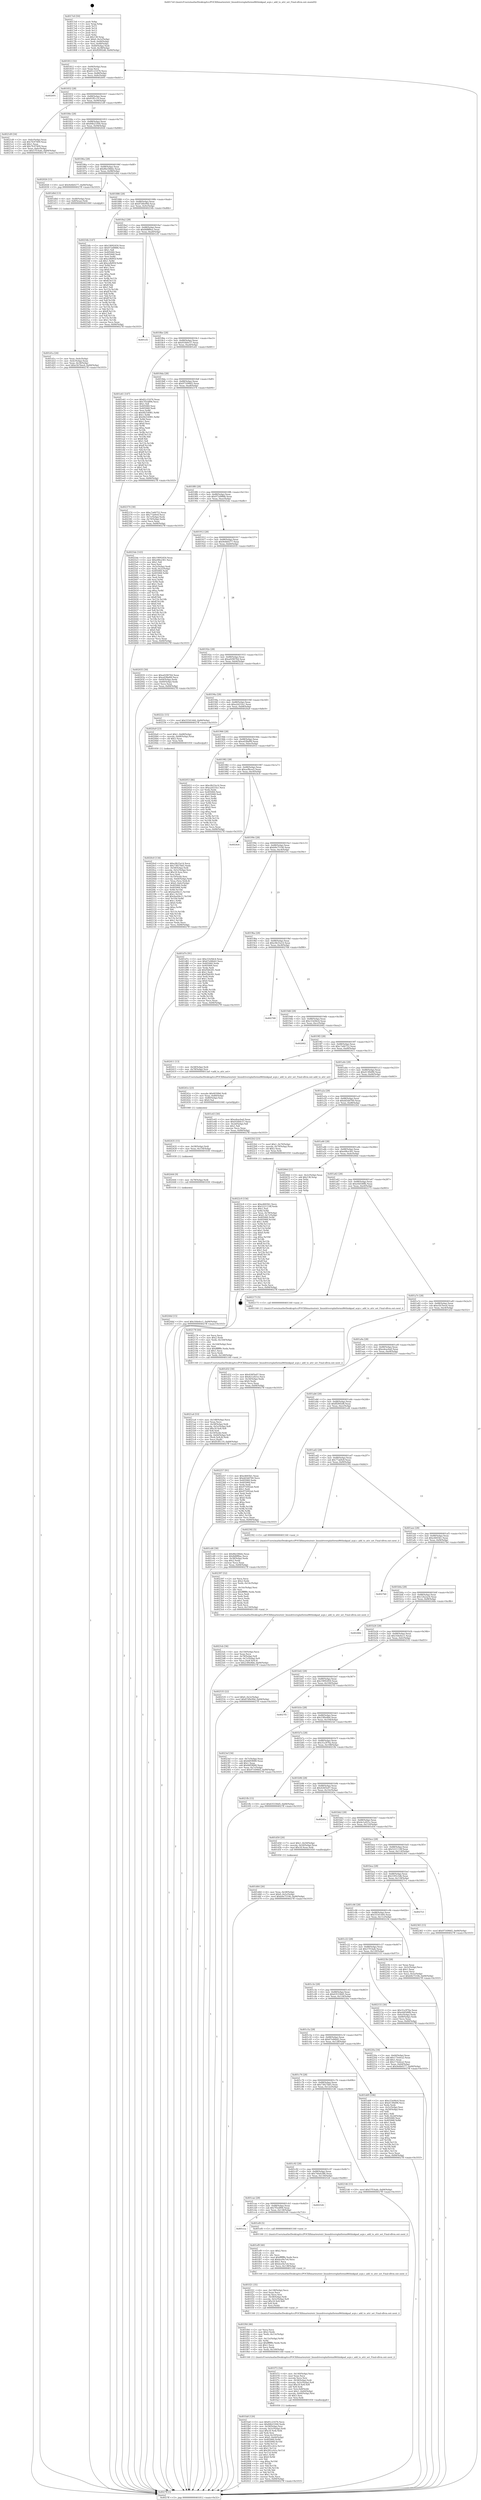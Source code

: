digraph "0x4017e0" {
  label = "0x4017e0 (/mnt/c/Users/mathe/Desktop/tcc/POCII/binaries/extr_linuxdriversplatformx86thinkpad_acpi.c_add_to_attr_set_Final-ollvm.out::main(0))"
  labelloc = "t"
  node[shape=record]

  Entry [label="",width=0.3,height=0.3,shape=circle,fillcolor=black,style=filled]
  "0x401812" [label="{
     0x401812 [32]\l
     | [instrs]\l
     &nbsp;&nbsp;0x401812 \<+6\>: mov -0x84(%rbp),%eax\l
     &nbsp;&nbsp;0x401818 \<+2\>: mov %eax,%ecx\l
     &nbsp;&nbsp;0x40181a \<+6\>: sub $0x81c21676,%ecx\l
     &nbsp;&nbsp;0x401820 \<+6\>: mov %eax,-0x88(%rbp)\l
     &nbsp;&nbsp;0x401826 \<+6\>: mov %ecx,-0x8c(%rbp)\l
     &nbsp;&nbsp;0x40182c \<+6\>: je 0000000000402691 \<main+0xeb1\>\l
  }"]
  "0x402691" [label="{
     0x402691\l
  }", style=dashed]
  "0x401832" [label="{
     0x401832 [28]\l
     | [instrs]\l
     &nbsp;&nbsp;0x401832 \<+5\>: jmp 0000000000401837 \<main+0x57\>\l
     &nbsp;&nbsp;0x401837 \<+6\>: mov -0x88(%rbp),%eax\l
     &nbsp;&nbsp;0x40183d \<+5\>: sub $0x81ff1c19,%eax\l
     &nbsp;&nbsp;0x401842 \<+6\>: mov %eax,-0x90(%rbp)\l
     &nbsp;&nbsp;0x401848 \<+6\>: je 00000000004021d9 \<main+0x9f9\>\l
  }"]
  Exit [label="",width=0.3,height=0.3,shape=circle,fillcolor=black,style=filled,peripheries=2]
  "0x4021d9" [label="{
     0x4021d9 [34]\l
     | [instrs]\l
     &nbsp;&nbsp;0x4021d9 \<+3\>: mov -0x6c(%rbp),%eax\l
     &nbsp;&nbsp;0x4021dc \<+5\>: sub $0x7fc97409,%eax\l
     &nbsp;&nbsp;0x4021e1 \<+3\>: add $0x1,%eax\l
     &nbsp;&nbsp;0x4021e4 \<+5\>: add $0x7fc97409,%eax\l
     &nbsp;&nbsp;0x4021e9 \<+3\>: mov %eax,-0x6c(%rbp)\l
     &nbsp;&nbsp;0x4021ec \<+10\>: movl $0x57f14afe,-0x84(%rbp)\l
     &nbsp;&nbsp;0x4021f6 \<+5\>: jmp 00000000004027ff \<main+0x101f\>\l
  }"]
  "0x40184e" [label="{
     0x40184e [28]\l
     | [instrs]\l
     &nbsp;&nbsp;0x40184e \<+5\>: jmp 0000000000401853 \<main+0x73\>\l
     &nbsp;&nbsp;0x401853 \<+6\>: mov -0x88(%rbp),%eax\l
     &nbsp;&nbsp;0x401859 \<+5\>: sub $0x84b23304,%eax\l
     &nbsp;&nbsp;0x40185e \<+6\>: mov %eax,-0x94(%rbp)\l
     &nbsp;&nbsp;0x401864 \<+6\>: je 0000000000402026 \<main+0x846\>\l
  }"]
  "0x40244d" [label="{
     0x40244d [15]\l
     | [instrs]\l
     &nbsp;&nbsp;0x40244d \<+10\>: movl $0x164e6cc1,-0x84(%rbp)\l
     &nbsp;&nbsp;0x402457 \<+5\>: jmp 00000000004027ff \<main+0x101f\>\l
  }"]
  "0x402026" [label="{
     0x402026 [15]\l
     | [instrs]\l
     &nbsp;&nbsp;0x402026 \<+10\>: movl $0x9e6b0277,-0x84(%rbp)\l
     &nbsp;&nbsp;0x402030 \<+5\>: jmp 00000000004027ff \<main+0x101f\>\l
  }"]
  "0x40186a" [label="{
     0x40186a [28]\l
     | [instrs]\l
     &nbsp;&nbsp;0x40186a \<+5\>: jmp 000000000040186f \<main+0x8f\>\l
     &nbsp;&nbsp;0x40186f \<+6\>: mov -0x88(%rbp),%eax\l
     &nbsp;&nbsp;0x401875 \<+5\>: sub $0x86e58b6e,%eax\l
     &nbsp;&nbsp;0x40187a \<+6\>: mov %eax,-0x98(%rbp)\l
     &nbsp;&nbsp;0x401880 \<+6\>: je 0000000000401d0d \<main+0x52d\>\l
  }"]
  "0x402444" [label="{
     0x402444 [9]\l
     | [instrs]\l
     &nbsp;&nbsp;0x402444 \<+4\>: mov -0x78(%rbp),%rdi\l
     &nbsp;&nbsp;0x402448 \<+5\>: call 0000000000401030 \<free@plt\>\l
     | [calls]\l
     &nbsp;&nbsp;0x401030 \{1\} (unknown)\l
  }"]
  "0x401d0d" [label="{
     0x401d0d [13]\l
     | [instrs]\l
     &nbsp;&nbsp;0x401d0d \<+4\>: mov -0x48(%rbp),%rax\l
     &nbsp;&nbsp;0x401d11 \<+4\>: mov 0x8(%rax),%rdi\l
     &nbsp;&nbsp;0x401d15 \<+5\>: call 0000000000401060 \<atoi@plt\>\l
     | [calls]\l
     &nbsp;&nbsp;0x401060 \{1\} (unknown)\l
  }"]
  "0x401886" [label="{
     0x401886 [28]\l
     | [instrs]\l
     &nbsp;&nbsp;0x401886 \<+5\>: jmp 000000000040188b \<main+0xab\>\l
     &nbsp;&nbsp;0x40188b \<+6\>: mov -0x88(%rbp),%eax\l
     &nbsp;&nbsp;0x401891 \<+5\>: sub $0x87d9e99d,%eax\l
     &nbsp;&nbsp;0x401896 \<+6\>: mov %eax,-0x9c(%rbp)\l
     &nbsp;&nbsp;0x40189c \<+6\>: je 000000000040254b \<main+0xd6b\>\l
  }"]
  "0x402435" [label="{
     0x402435 [15]\l
     | [instrs]\l
     &nbsp;&nbsp;0x402435 \<+4\>: mov -0x58(%rbp),%rdi\l
     &nbsp;&nbsp;0x402439 \<+6\>: mov %eax,-0x154(%rbp)\l
     &nbsp;&nbsp;0x40243f \<+5\>: call 0000000000401030 \<free@plt\>\l
     | [calls]\l
     &nbsp;&nbsp;0x401030 \{1\} (unknown)\l
  }"]
  "0x40254b" [label="{
     0x40254b [147]\l
     | [instrs]\l
     &nbsp;&nbsp;0x40254b \<+5\>: mov $0x19092450,%eax\l
     &nbsp;&nbsp;0x402550 \<+5\>: mov $0x972d9886,%ecx\l
     &nbsp;&nbsp;0x402555 \<+2\>: mov $0x1,%dl\l
     &nbsp;&nbsp;0x402557 \<+7\>: mov 0x405060,%esi\l
     &nbsp;&nbsp;0x40255e \<+7\>: mov 0x405068,%edi\l
     &nbsp;&nbsp;0x402565 \<+3\>: mov %esi,%r8d\l
     &nbsp;&nbsp;0x402568 \<+7\>: sub $0xcefbf95f,%r8d\l
     &nbsp;&nbsp;0x40256f \<+4\>: sub $0x1,%r8d\l
     &nbsp;&nbsp;0x402573 \<+7\>: add $0xcefbf95f,%r8d\l
     &nbsp;&nbsp;0x40257a \<+4\>: imul %r8d,%esi\l
     &nbsp;&nbsp;0x40257e \<+3\>: and $0x1,%esi\l
     &nbsp;&nbsp;0x402581 \<+3\>: cmp $0x0,%esi\l
     &nbsp;&nbsp;0x402584 \<+4\>: sete %r9b\l
     &nbsp;&nbsp;0x402588 \<+3\>: cmp $0xa,%edi\l
     &nbsp;&nbsp;0x40258b \<+4\>: setl %r10b\l
     &nbsp;&nbsp;0x40258f \<+3\>: mov %r9b,%r11b\l
     &nbsp;&nbsp;0x402592 \<+4\>: xor $0xff,%r11b\l
     &nbsp;&nbsp;0x402596 \<+3\>: mov %r10b,%bl\l
     &nbsp;&nbsp;0x402599 \<+3\>: xor $0xff,%bl\l
     &nbsp;&nbsp;0x40259c \<+3\>: xor $0x1,%dl\l
     &nbsp;&nbsp;0x40259f \<+3\>: mov %r11b,%r14b\l
     &nbsp;&nbsp;0x4025a2 \<+4\>: and $0xff,%r14b\l
     &nbsp;&nbsp;0x4025a6 \<+3\>: and %dl,%r9b\l
     &nbsp;&nbsp;0x4025a9 \<+3\>: mov %bl,%r15b\l
     &nbsp;&nbsp;0x4025ac \<+4\>: and $0xff,%r15b\l
     &nbsp;&nbsp;0x4025b0 \<+3\>: and %dl,%r10b\l
     &nbsp;&nbsp;0x4025b3 \<+3\>: or %r9b,%r14b\l
     &nbsp;&nbsp;0x4025b6 \<+3\>: or %r10b,%r15b\l
     &nbsp;&nbsp;0x4025b9 \<+3\>: xor %r15b,%r14b\l
     &nbsp;&nbsp;0x4025bc \<+3\>: or %bl,%r11b\l
     &nbsp;&nbsp;0x4025bf \<+4\>: xor $0xff,%r11b\l
     &nbsp;&nbsp;0x4025c3 \<+3\>: or $0x1,%dl\l
     &nbsp;&nbsp;0x4025c6 \<+3\>: and %dl,%r11b\l
     &nbsp;&nbsp;0x4025c9 \<+3\>: or %r11b,%r14b\l
     &nbsp;&nbsp;0x4025cc \<+4\>: test $0x1,%r14b\l
     &nbsp;&nbsp;0x4025d0 \<+3\>: cmovne %ecx,%eax\l
     &nbsp;&nbsp;0x4025d3 \<+6\>: mov %eax,-0x84(%rbp)\l
     &nbsp;&nbsp;0x4025d9 \<+5\>: jmp 00000000004027ff \<main+0x101f\>\l
  }"]
  "0x4018a2" [label="{
     0x4018a2 [28]\l
     | [instrs]\l
     &nbsp;&nbsp;0x4018a2 \<+5\>: jmp 00000000004018a7 \<main+0xc7\>\l
     &nbsp;&nbsp;0x4018a7 \<+6\>: mov -0x88(%rbp),%eax\l
     &nbsp;&nbsp;0x4018ad \<+5\>: sub $0x8d8ff4ac,%eax\l
     &nbsp;&nbsp;0x4018b2 \<+6\>: mov %eax,-0xa0(%rbp)\l
     &nbsp;&nbsp;0x4018b8 \<+6\>: je 0000000000401cf2 \<main+0x512\>\l
  }"]
  "0x40241e" [label="{
     0x40241e [23]\l
     | [instrs]\l
     &nbsp;&nbsp;0x40241e \<+10\>: movabs $0x4030b6,%rdi\l
     &nbsp;&nbsp;0x402428 \<+3\>: mov %eax,-0x80(%rbp)\l
     &nbsp;&nbsp;0x40242b \<+3\>: mov -0x80(%rbp),%esi\l
     &nbsp;&nbsp;0x40242e \<+2\>: mov $0x0,%al\l
     &nbsp;&nbsp;0x402430 \<+5\>: call 0000000000401040 \<printf@plt\>\l
     | [calls]\l
     &nbsp;&nbsp;0x401040 \{1\} (unknown)\l
  }"]
  "0x401cf2" [label="{
     0x401cf2\l
  }", style=dashed]
  "0x4018be" [label="{
     0x4018be [28]\l
     | [instrs]\l
     &nbsp;&nbsp;0x4018be \<+5\>: jmp 00000000004018c3 \<main+0xe3\>\l
     &nbsp;&nbsp;0x4018c3 \<+6\>: mov -0x88(%rbp),%eax\l
     &nbsp;&nbsp;0x4018c9 \<+5\>: sub $0x916b0c57,%eax\l
     &nbsp;&nbsp;0x4018ce \<+6\>: mov %eax,-0xa4(%rbp)\l
     &nbsp;&nbsp;0x4018d4 \<+6\>: je 0000000000401e61 \<main+0x681\>\l
  }"]
  "0x4023cb" [label="{
     0x4023cb [36]\l
     | [instrs]\l
     &nbsp;&nbsp;0x4023cb \<+6\>: mov -0x150(%rbp),%ecx\l
     &nbsp;&nbsp;0x4023d1 \<+3\>: imul %eax,%ecx\l
     &nbsp;&nbsp;0x4023d4 \<+4\>: mov -0x78(%rbp),%r8\l
     &nbsp;&nbsp;0x4023d8 \<+4\>: movslq -0x7c(%rbp),%r9\l
     &nbsp;&nbsp;0x4023dc \<+4\>: mov %ecx,(%r8,%r9,4)\l
     &nbsp;&nbsp;0x4023e0 \<+10\>: movl $0x23f0e8b6,-0x84(%rbp)\l
     &nbsp;&nbsp;0x4023ea \<+5\>: jmp 00000000004027ff \<main+0x101f\>\l
  }"]
  "0x401e61" [label="{
     0x401e61 [147]\l
     | [instrs]\l
     &nbsp;&nbsp;0x401e61 \<+5\>: mov $0x81c21676,%eax\l
     &nbsp;&nbsp;0x401e66 \<+5\>: mov $0x7f5edf94,%ecx\l
     &nbsp;&nbsp;0x401e6b \<+2\>: mov $0x1,%dl\l
     &nbsp;&nbsp;0x401e6d \<+7\>: mov 0x405060,%esi\l
     &nbsp;&nbsp;0x401e74 \<+7\>: mov 0x405068,%edi\l
     &nbsp;&nbsp;0x401e7b \<+3\>: mov %esi,%r8d\l
     &nbsp;&nbsp;0x401e7e \<+7\>: sub $0x94254981,%r8d\l
     &nbsp;&nbsp;0x401e85 \<+4\>: sub $0x1,%r8d\l
     &nbsp;&nbsp;0x401e89 \<+7\>: add $0x94254981,%r8d\l
     &nbsp;&nbsp;0x401e90 \<+4\>: imul %r8d,%esi\l
     &nbsp;&nbsp;0x401e94 \<+3\>: and $0x1,%esi\l
     &nbsp;&nbsp;0x401e97 \<+3\>: cmp $0x0,%esi\l
     &nbsp;&nbsp;0x401e9a \<+4\>: sete %r9b\l
     &nbsp;&nbsp;0x401e9e \<+3\>: cmp $0xa,%edi\l
     &nbsp;&nbsp;0x401ea1 \<+4\>: setl %r10b\l
     &nbsp;&nbsp;0x401ea5 \<+3\>: mov %r9b,%r11b\l
     &nbsp;&nbsp;0x401ea8 \<+4\>: xor $0xff,%r11b\l
     &nbsp;&nbsp;0x401eac \<+3\>: mov %r10b,%bl\l
     &nbsp;&nbsp;0x401eaf \<+3\>: xor $0xff,%bl\l
     &nbsp;&nbsp;0x401eb2 \<+3\>: xor $0x1,%dl\l
     &nbsp;&nbsp;0x401eb5 \<+3\>: mov %r11b,%r14b\l
     &nbsp;&nbsp;0x401eb8 \<+4\>: and $0xff,%r14b\l
     &nbsp;&nbsp;0x401ebc \<+3\>: and %dl,%r9b\l
     &nbsp;&nbsp;0x401ebf \<+3\>: mov %bl,%r15b\l
     &nbsp;&nbsp;0x401ec2 \<+4\>: and $0xff,%r15b\l
     &nbsp;&nbsp;0x401ec6 \<+3\>: and %dl,%r10b\l
     &nbsp;&nbsp;0x401ec9 \<+3\>: or %r9b,%r14b\l
     &nbsp;&nbsp;0x401ecc \<+3\>: or %r10b,%r15b\l
     &nbsp;&nbsp;0x401ecf \<+3\>: xor %r15b,%r14b\l
     &nbsp;&nbsp;0x401ed2 \<+3\>: or %bl,%r11b\l
     &nbsp;&nbsp;0x401ed5 \<+4\>: xor $0xff,%r11b\l
     &nbsp;&nbsp;0x401ed9 \<+3\>: or $0x1,%dl\l
     &nbsp;&nbsp;0x401edc \<+3\>: and %dl,%r11b\l
     &nbsp;&nbsp;0x401edf \<+3\>: or %r11b,%r14b\l
     &nbsp;&nbsp;0x401ee2 \<+4\>: test $0x1,%r14b\l
     &nbsp;&nbsp;0x401ee6 \<+3\>: cmovne %ecx,%eax\l
     &nbsp;&nbsp;0x401ee9 \<+6\>: mov %eax,-0x84(%rbp)\l
     &nbsp;&nbsp;0x401eef \<+5\>: jmp 00000000004027ff \<main+0x101f\>\l
  }"]
  "0x4018da" [label="{
     0x4018da [28]\l
     | [instrs]\l
     &nbsp;&nbsp;0x4018da \<+5\>: jmp 00000000004018df \<main+0xff\>\l
     &nbsp;&nbsp;0x4018df \<+6\>: mov -0x88(%rbp),%eax\l
     &nbsp;&nbsp;0x4018e5 \<+5\>: sub $0x97169665,%eax\l
     &nbsp;&nbsp;0x4018ea \<+6\>: mov %eax,-0xa8(%rbp)\l
     &nbsp;&nbsp;0x4018f0 \<+6\>: je 0000000000402374 \<main+0xb94\>\l
  }"]
  "0x402397" [label="{
     0x402397 [52]\l
     | [instrs]\l
     &nbsp;&nbsp;0x402397 \<+2\>: xor %ecx,%ecx\l
     &nbsp;&nbsp;0x402399 \<+5\>: mov $0x2,%edx\l
     &nbsp;&nbsp;0x40239e \<+6\>: mov %edx,-0x14c(%rbp)\l
     &nbsp;&nbsp;0x4023a4 \<+1\>: cltd\l
     &nbsp;&nbsp;0x4023a5 \<+6\>: mov -0x14c(%rbp),%esi\l
     &nbsp;&nbsp;0x4023ab \<+2\>: idiv %esi\l
     &nbsp;&nbsp;0x4023ad \<+6\>: imul $0xfffffffe,%edx,%edx\l
     &nbsp;&nbsp;0x4023b3 \<+2\>: mov %ecx,%edi\l
     &nbsp;&nbsp;0x4023b5 \<+2\>: sub %edx,%edi\l
     &nbsp;&nbsp;0x4023b7 \<+2\>: mov %ecx,%edx\l
     &nbsp;&nbsp;0x4023b9 \<+3\>: sub $0x1,%edx\l
     &nbsp;&nbsp;0x4023bc \<+2\>: add %edx,%edi\l
     &nbsp;&nbsp;0x4023be \<+2\>: sub %edi,%ecx\l
     &nbsp;&nbsp;0x4023c0 \<+6\>: mov %ecx,-0x150(%rbp)\l
     &nbsp;&nbsp;0x4023c6 \<+5\>: call 0000000000401160 \<next_i\>\l
     | [calls]\l
     &nbsp;&nbsp;0x401160 \{1\} (/mnt/c/Users/mathe/Desktop/tcc/POCII/binaries/extr_linuxdriversplatformx86thinkpad_acpi.c_add_to_attr_set_Final-ollvm.out::next_i)\l
  }"]
  "0x402374" [label="{
     0x402374 [30]\l
     | [instrs]\l
     &nbsp;&nbsp;0x402374 \<+5\>: mov $0xc7a66752,%eax\l
     &nbsp;&nbsp;0x402379 \<+5\>: mov $0x77ab9c8,%ecx\l
     &nbsp;&nbsp;0x40237e \<+3\>: mov -0x7c(%rbp),%edx\l
     &nbsp;&nbsp;0x402381 \<+3\>: cmp -0x70(%rbp),%edx\l
     &nbsp;&nbsp;0x402384 \<+3\>: cmovl %ecx,%eax\l
     &nbsp;&nbsp;0x402387 \<+6\>: mov %eax,-0x84(%rbp)\l
     &nbsp;&nbsp;0x40238d \<+5\>: jmp 00000000004027ff \<main+0x101f\>\l
  }"]
  "0x4018f6" [label="{
     0x4018f6 [28]\l
     | [instrs]\l
     &nbsp;&nbsp;0x4018f6 \<+5\>: jmp 00000000004018fb \<main+0x11b\>\l
     &nbsp;&nbsp;0x4018fb \<+6\>: mov -0x88(%rbp),%eax\l
     &nbsp;&nbsp;0x401901 \<+5\>: sub $0x972d9886,%eax\l
     &nbsp;&nbsp;0x401906 \<+6\>: mov %eax,-0xac(%rbp)\l
     &nbsp;&nbsp;0x40190c \<+6\>: je 00000000004025de \<main+0xdfe\>\l
  }"]
  "0x4022c9" [label="{
     0x4022c9 [156]\l
     | [instrs]\l
     &nbsp;&nbsp;0x4022c9 \<+5\>: mov $0xe4603b1,%ecx\l
     &nbsp;&nbsp;0x4022ce \<+5\>: mov $0x5221118f,%edx\l
     &nbsp;&nbsp;0x4022d3 \<+3\>: mov $0x1,%sil\l
     &nbsp;&nbsp;0x4022d6 \<+3\>: xor %r8d,%r8d\l
     &nbsp;&nbsp;0x4022d9 \<+4\>: mov %rax,-0x78(%rbp)\l
     &nbsp;&nbsp;0x4022dd \<+7\>: movl $0x0,-0x7c(%rbp)\l
     &nbsp;&nbsp;0x4022e4 \<+8\>: mov 0x405060,%r9d\l
     &nbsp;&nbsp;0x4022ec \<+8\>: mov 0x405068,%r10d\l
     &nbsp;&nbsp;0x4022f4 \<+4\>: sub $0x1,%r8d\l
     &nbsp;&nbsp;0x4022f8 \<+3\>: mov %r9d,%r11d\l
     &nbsp;&nbsp;0x4022fb \<+3\>: add %r8d,%r11d\l
     &nbsp;&nbsp;0x4022fe \<+4\>: imul %r11d,%r9d\l
     &nbsp;&nbsp;0x402302 \<+4\>: and $0x1,%r9d\l
     &nbsp;&nbsp;0x402306 \<+4\>: cmp $0x0,%r9d\l
     &nbsp;&nbsp;0x40230a \<+3\>: sete %bl\l
     &nbsp;&nbsp;0x40230d \<+4\>: cmp $0xa,%r10d\l
     &nbsp;&nbsp;0x402311 \<+4\>: setl %r14b\l
     &nbsp;&nbsp;0x402315 \<+3\>: mov %bl,%r15b\l
     &nbsp;&nbsp;0x402318 \<+4\>: xor $0xff,%r15b\l
     &nbsp;&nbsp;0x40231c \<+3\>: mov %r14b,%r12b\l
     &nbsp;&nbsp;0x40231f \<+4\>: xor $0xff,%r12b\l
     &nbsp;&nbsp;0x402323 \<+4\>: xor $0x1,%sil\l
     &nbsp;&nbsp;0x402327 \<+3\>: mov %r15b,%r13b\l
     &nbsp;&nbsp;0x40232a \<+4\>: and $0xff,%r13b\l
     &nbsp;&nbsp;0x40232e \<+3\>: and %sil,%bl\l
     &nbsp;&nbsp;0x402331 \<+3\>: mov %r12b,%al\l
     &nbsp;&nbsp;0x402334 \<+2\>: and $0xff,%al\l
     &nbsp;&nbsp;0x402336 \<+3\>: and %sil,%r14b\l
     &nbsp;&nbsp;0x402339 \<+3\>: or %bl,%r13b\l
     &nbsp;&nbsp;0x40233c \<+3\>: or %r14b,%al\l
     &nbsp;&nbsp;0x40233f \<+3\>: xor %al,%r13b\l
     &nbsp;&nbsp;0x402342 \<+3\>: or %r12b,%r15b\l
     &nbsp;&nbsp;0x402345 \<+4\>: xor $0xff,%r15b\l
     &nbsp;&nbsp;0x402349 \<+4\>: or $0x1,%sil\l
     &nbsp;&nbsp;0x40234d \<+3\>: and %sil,%r15b\l
     &nbsp;&nbsp;0x402350 \<+3\>: or %r15b,%r13b\l
     &nbsp;&nbsp;0x402353 \<+4\>: test $0x1,%r13b\l
     &nbsp;&nbsp;0x402357 \<+3\>: cmovne %edx,%ecx\l
     &nbsp;&nbsp;0x40235a \<+6\>: mov %ecx,-0x84(%rbp)\l
     &nbsp;&nbsp;0x402360 \<+5\>: jmp 00000000004027ff \<main+0x101f\>\l
  }"]
  "0x4025de" [label="{
     0x4025de [143]\l
     | [instrs]\l
     &nbsp;&nbsp;0x4025de \<+5\>: mov $0x19092450,%eax\l
     &nbsp;&nbsp;0x4025e3 \<+5\>: mov $0xe08ce361,%ecx\l
     &nbsp;&nbsp;0x4025e8 \<+2\>: mov $0x1,%dl\l
     &nbsp;&nbsp;0x4025ea \<+2\>: xor %esi,%esi\l
     &nbsp;&nbsp;0x4025ec \<+3\>: mov -0x3c(%rbp),%edi\l
     &nbsp;&nbsp;0x4025ef \<+3\>: mov %edi,-0x2c(%rbp)\l
     &nbsp;&nbsp;0x4025f2 \<+7\>: mov 0x405060,%edi\l
     &nbsp;&nbsp;0x4025f9 \<+8\>: mov 0x405068,%r8d\l
     &nbsp;&nbsp;0x402601 \<+3\>: sub $0x1,%esi\l
     &nbsp;&nbsp;0x402604 \<+3\>: mov %edi,%r9d\l
     &nbsp;&nbsp;0x402607 \<+3\>: add %esi,%r9d\l
     &nbsp;&nbsp;0x40260a \<+4\>: imul %r9d,%edi\l
     &nbsp;&nbsp;0x40260e \<+3\>: and $0x1,%edi\l
     &nbsp;&nbsp;0x402611 \<+3\>: cmp $0x0,%edi\l
     &nbsp;&nbsp;0x402614 \<+4\>: sete %r10b\l
     &nbsp;&nbsp;0x402618 \<+4\>: cmp $0xa,%r8d\l
     &nbsp;&nbsp;0x40261c \<+4\>: setl %r11b\l
     &nbsp;&nbsp;0x402620 \<+3\>: mov %r10b,%bl\l
     &nbsp;&nbsp;0x402623 \<+3\>: xor $0xff,%bl\l
     &nbsp;&nbsp;0x402626 \<+3\>: mov %r11b,%r14b\l
     &nbsp;&nbsp;0x402629 \<+4\>: xor $0xff,%r14b\l
     &nbsp;&nbsp;0x40262d \<+3\>: xor $0x0,%dl\l
     &nbsp;&nbsp;0x402630 \<+3\>: mov %bl,%r15b\l
     &nbsp;&nbsp;0x402633 \<+4\>: and $0x0,%r15b\l
     &nbsp;&nbsp;0x402637 \<+3\>: and %dl,%r10b\l
     &nbsp;&nbsp;0x40263a \<+3\>: mov %r14b,%r12b\l
     &nbsp;&nbsp;0x40263d \<+4\>: and $0x0,%r12b\l
     &nbsp;&nbsp;0x402641 \<+3\>: and %dl,%r11b\l
     &nbsp;&nbsp;0x402644 \<+3\>: or %r10b,%r15b\l
     &nbsp;&nbsp;0x402647 \<+3\>: or %r11b,%r12b\l
     &nbsp;&nbsp;0x40264a \<+3\>: xor %r12b,%r15b\l
     &nbsp;&nbsp;0x40264d \<+3\>: or %r14b,%bl\l
     &nbsp;&nbsp;0x402650 \<+3\>: xor $0xff,%bl\l
     &nbsp;&nbsp;0x402653 \<+3\>: or $0x0,%dl\l
     &nbsp;&nbsp;0x402656 \<+2\>: and %dl,%bl\l
     &nbsp;&nbsp;0x402658 \<+3\>: or %bl,%r15b\l
     &nbsp;&nbsp;0x40265b \<+4\>: test $0x1,%r15b\l
     &nbsp;&nbsp;0x40265f \<+3\>: cmovne %ecx,%eax\l
     &nbsp;&nbsp;0x402662 \<+6\>: mov %eax,-0x84(%rbp)\l
     &nbsp;&nbsp;0x402668 \<+5\>: jmp 00000000004027ff \<main+0x101f\>\l
  }"]
  "0x401912" [label="{
     0x401912 [28]\l
     | [instrs]\l
     &nbsp;&nbsp;0x401912 \<+5\>: jmp 0000000000401917 \<main+0x137\>\l
     &nbsp;&nbsp;0x401917 \<+6\>: mov -0x88(%rbp),%eax\l
     &nbsp;&nbsp;0x40191d \<+5\>: sub $0x9e6b0277,%eax\l
     &nbsp;&nbsp;0x401922 \<+6\>: mov %eax,-0xb0(%rbp)\l
     &nbsp;&nbsp;0x401928 \<+6\>: je 0000000000402035 \<main+0x855\>\l
  }"]
  "0x4021a4" [label="{
     0x4021a4 [53]\l
     | [instrs]\l
     &nbsp;&nbsp;0x4021a4 \<+6\>: mov -0x148(%rbp),%ecx\l
     &nbsp;&nbsp;0x4021aa \<+3\>: imul %eax,%ecx\l
     &nbsp;&nbsp;0x4021ad \<+4\>: mov -0x58(%rbp),%rdi\l
     &nbsp;&nbsp;0x4021b1 \<+4\>: movslq -0x5c(%rbp),%r8\l
     &nbsp;&nbsp;0x4021b5 \<+4\>: imul $0x18,%r8,%r8\l
     &nbsp;&nbsp;0x4021b9 \<+3\>: add %r8,%rdi\l
     &nbsp;&nbsp;0x4021bc \<+4\>: mov 0x10(%rdi),%rdi\l
     &nbsp;&nbsp;0x4021c0 \<+4\>: movslq -0x64(%rbp),%r8\l
     &nbsp;&nbsp;0x4021c4 \<+4\>: mov (%rdi,%r8,8),%rdi\l
     &nbsp;&nbsp;0x4021c8 \<+2\>: mov %ecx,(%rdi)\l
     &nbsp;&nbsp;0x4021ca \<+10\>: movl $0x81ff1c19,-0x84(%rbp)\l
     &nbsp;&nbsp;0x4021d4 \<+5\>: jmp 00000000004027ff \<main+0x101f\>\l
  }"]
  "0x402035" [label="{
     0x402035 [30]\l
     | [instrs]\l
     &nbsp;&nbsp;0x402035 \<+5\>: mov $0xa0290764,%eax\l
     &nbsp;&nbsp;0x40203a \<+5\>: mov $0xa42fbd99,%ecx\l
     &nbsp;&nbsp;0x40203f \<+3\>: mov -0x64(%rbp),%edx\l
     &nbsp;&nbsp;0x402042 \<+3\>: cmp -0x60(%rbp),%edx\l
     &nbsp;&nbsp;0x402045 \<+3\>: cmovl %ecx,%eax\l
     &nbsp;&nbsp;0x402048 \<+6\>: mov %eax,-0x84(%rbp)\l
     &nbsp;&nbsp;0x40204e \<+5\>: jmp 00000000004027ff \<main+0x101f\>\l
  }"]
  "0x40192e" [label="{
     0x40192e [28]\l
     | [instrs]\l
     &nbsp;&nbsp;0x40192e \<+5\>: jmp 0000000000401933 \<main+0x153\>\l
     &nbsp;&nbsp;0x401933 \<+6\>: mov -0x88(%rbp),%eax\l
     &nbsp;&nbsp;0x401939 \<+5\>: sub $0xa0290764,%eax\l
     &nbsp;&nbsp;0x40193e \<+6\>: mov %eax,-0xb4(%rbp)\l
     &nbsp;&nbsp;0x401944 \<+6\>: je 000000000040222c \<main+0xa4c\>\l
  }"]
  "0x402178" [label="{
     0x402178 [44]\l
     | [instrs]\l
     &nbsp;&nbsp;0x402178 \<+2\>: xor %ecx,%ecx\l
     &nbsp;&nbsp;0x40217a \<+5\>: mov $0x2,%edx\l
     &nbsp;&nbsp;0x40217f \<+6\>: mov %edx,-0x144(%rbp)\l
     &nbsp;&nbsp;0x402185 \<+1\>: cltd\l
     &nbsp;&nbsp;0x402186 \<+6\>: mov -0x144(%rbp),%esi\l
     &nbsp;&nbsp;0x40218c \<+2\>: idiv %esi\l
     &nbsp;&nbsp;0x40218e \<+6\>: imul $0xfffffffe,%edx,%edx\l
     &nbsp;&nbsp;0x402194 \<+3\>: sub $0x1,%ecx\l
     &nbsp;&nbsp;0x402197 \<+2\>: sub %ecx,%edx\l
     &nbsp;&nbsp;0x402199 \<+6\>: mov %edx,-0x148(%rbp)\l
     &nbsp;&nbsp;0x40219f \<+5\>: call 0000000000401160 \<next_i\>\l
     | [calls]\l
     &nbsp;&nbsp;0x401160 \{1\} (/mnt/c/Users/mathe/Desktop/tcc/POCII/binaries/extr_linuxdriversplatformx86thinkpad_acpi.c_add_to_attr_set_Final-ollvm.out::next_i)\l
  }"]
  "0x40222c" [label="{
     0x40222c [15]\l
     | [instrs]\l
     &nbsp;&nbsp;0x40222c \<+10\>: movl $0x55541444,-0x84(%rbp)\l
     &nbsp;&nbsp;0x402236 \<+5\>: jmp 00000000004027ff \<main+0x101f\>\l
  }"]
  "0x40194a" [label="{
     0x40194a [28]\l
     | [instrs]\l
     &nbsp;&nbsp;0x40194a \<+5\>: jmp 000000000040194f \<main+0x16f\>\l
     &nbsp;&nbsp;0x40194f \<+6\>: mov -0x88(%rbp),%eax\l
     &nbsp;&nbsp;0x401955 \<+5\>: sub $0xa2d21fa1,%eax\l
     &nbsp;&nbsp;0x40195a \<+6\>: mov %eax,-0xb8(%rbp)\l
     &nbsp;&nbsp;0x401960 \<+6\>: je 00000000004020a9 \<main+0x8c9\>\l
  }"]
  "0x4020c0" [label="{
     0x4020c0 [134]\l
     | [instrs]\l
     &nbsp;&nbsp;0x4020c0 \<+5\>: mov $0xc0b33a14,%ecx\l
     &nbsp;&nbsp;0x4020c5 \<+5\>: mov $0x73827b65,%edx\l
     &nbsp;&nbsp;0x4020ca \<+4\>: mov -0x58(%rbp),%rdi\l
     &nbsp;&nbsp;0x4020ce \<+4\>: movslq -0x5c(%rbp),%rsi\l
     &nbsp;&nbsp;0x4020d2 \<+4\>: imul $0x18,%rsi,%rsi\l
     &nbsp;&nbsp;0x4020d6 \<+3\>: add %rsi,%rdi\l
     &nbsp;&nbsp;0x4020d9 \<+4\>: mov 0x10(%rdi),%rsi\l
     &nbsp;&nbsp;0x4020dd \<+4\>: movslq -0x64(%rbp),%rdi\l
     &nbsp;&nbsp;0x4020e1 \<+4\>: mov %rax,(%rsi,%rdi,8)\l
     &nbsp;&nbsp;0x4020e5 \<+7\>: movl $0x0,-0x6c(%rbp)\l
     &nbsp;&nbsp;0x4020ec \<+8\>: mov 0x405060,%r8d\l
     &nbsp;&nbsp;0x4020f4 \<+8\>: mov 0x405068,%r9d\l
     &nbsp;&nbsp;0x4020fc \<+3\>: mov %r8d,%r10d\l
     &nbsp;&nbsp;0x4020ff \<+7\>: sub $0x4ae04e11,%r10d\l
     &nbsp;&nbsp;0x402106 \<+4\>: sub $0x1,%r10d\l
     &nbsp;&nbsp;0x40210a \<+7\>: add $0x4ae04e11,%r10d\l
     &nbsp;&nbsp;0x402111 \<+4\>: imul %r10d,%r8d\l
     &nbsp;&nbsp;0x402115 \<+4\>: and $0x1,%r8d\l
     &nbsp;&nbsp;0x402119 \<+4\>: cmp $0x0,%r8d\l
     &nbsp;&nbsp;0x40211d \<+4\>: sete %r11b\l
     &nbsp;&nbsp;0x402121 \<+4\>: cmp $0xa,%r9d\l
     &nbsp;&nbsp;0x402125 \<+3\>: setl %bl\l
     &nbsp;&nbsp;0x402128 \<+3\>: mov %r11b,%r14b\l
     &nbsp;&nbsp;0x40212b \<+3\>: and %bl,%r14b\l
     &nbsp;&nbsp;0x40212e \<+3\>: xor %bl,%r11b\l
     &nbsp;&nbsp;0x402131 \<+3\>: or %r11b,%r14b\l
     &nbsp;&nbsp;0x402134 \<+4\>: test $0x1,%r14b\l
     &nbsp;&nbsp;0x402138 \<+3\>: cmovne %edx,%ecx\l
     &nbsp;&nbsp;0x40213b \<+6\>: mov %ecx,-0x84(%rbp)\l
     &nbsp;&nbsp;0x402141 \<+5\>: jmp 00000000004027ff \<main+0x101f\>\l
  }"]
  "0x4020a9" [label="{
     0x4020a9 [23]\l
     | [instrs]\l
     &nbsp;&nbsp;0x4020a9 \<+7\>: movl $0x1,-0x68(%rbp)\l
     &nbsp;&nbsp;0x4020b0 \<+4\>: movslq -0x68(%rbp),%rax\l
     &nbsp;&nbsp;0x4020b4 \<+4\>: shl $0x2,%rax\l
     &nbsp;&nbsp;0x4020b8 \<+3\>: mov %rax,%rdi\l
     &nbsp;&nbsp;0x4020bb \<+5\>: call 0000000000401050 \<malloc@plt\>\l
     | [calls]\l
     &nbsp;&nbsp;0x401050 \{1\} (unknown)\l
  }"]
  "0x401966" [label="{
     0x401966 [28]\l
     | [instrs]\l
     &nbsp;&nbsp;0x401966 \<+5\>: jmp 000000000040196b \<main+0x18b\>\l
     &nbsp;&nbsp;0x40196b \<+6\>: mov -0x88(%rbp),%eax\l
     &nbsp;&nbsp;0x401971 \<+5\>: sub $0xa42fbd99,%eax\l
     &nbsp;&nbsp;0x401976 \<+6\>: mov %eax,-0xbc(%rbp)\l
     &nbsp;&nbsp;0x40197c \<+6\>: je 0000000000402053 \<main+0x873\>\l
  }"]
  "0x401fa8" [label="{
     0x401fa8 [126]\l
     | [instrs]\l
     &nbsp;&nbsp;0x401fa8 \<+5\>: mov $0x81c21676,%ecx\l
     &nbsp;&nbsp;0x401fad \<+5\>: mov $0x84b23304,%edx\l
     &nbsp;&nbsp;0x401fb2 \<+4\>: mov -0x58(%rbp),%rsi\l
     &nbsp;&nbsp;0x401fb6 \<+4\>: movslq -0x5c(%rbp),%rdi\l
     &nbsp;&nbsp;0x401fba \<+4\>: imul $0x18,%rdi,%rdi\l
     &nbsp;&nbsp;0x401fbe \<+3\>: add %rdi,%rsi\l
     &nbsp;&nbsp;0x401fc1 \<+4\>: mov %rax,0x10(%rsi)\l
     &nbsp;&nbsp;0x401fc5 \<+7\>: movl $0x0,-0x64(%rbp)\l
     &nbsp;&nbsp;0x401fcc \<+8\>: mov 0x405060,%r9d\l
     &nbsp;&nbsp;0x401fd4 \<+8\>: mov 0x405068,%r10d\l
     &nbsp;&nbsp;0x401fdc \<+3\>: mov %r9d,%r11d\l
     &nbsp;&nbsp;0x401fdf \<+7\>: sub $0x281ccb1e,%r11d\l
     &nbsp;&nbsp;0x401fe6 \<+4\>: sub $0x1,%r11d\l
     &nbsp;&nbsp;0x401fea \<+7\>: add $0x281ccb1e,%r11d\l
     &nbsp;&nbsp;0x401ff1 \<+4\>: imul %r11d,%r9d\l
     &nbsp;&nbsp;0x401ff5 \<+4\>: and $0x1,%r9d\l
     &nbsp;&nbsp;0x401ff9 \<+4\>: cmp $0x0,%r9d\l
     &nbsp;&nbsp;0x401ffd \<+3\>: sete %bl\l
     &nbsp;&nbsp;0x402000 \<+4\>: cmp $0xa,%r10d\l
     &nbsp;&nbsp;0x402004 \<+4\>: setl %r14b\l
     &nbsp;&nbsp;0x402008 \<+3\>: mov %bl,%r15b\l
     &nbsp;&nbsp;0x40200b \<+3\>: and %r14b,%r15b\l
     &nbsp;&nbsp;0x40200e \<+3\>: xor %r14b,%bl\l
     &nbsp;&nbsp;0x402011 \<+3\>: or %bl,%r15b\l
     &nbsp;&nbsp;0x402014 \<+4\>: test $0x1,%r15b\l
     &nbsp;&nbsp;0x402018 \<+3\>: cmovne %edx,%ecx\l
     &nbsp;&nbsp;0x40201b \<+6\>: mov %ecx,-0x84(%rbp)\l
     &nbsp;&nbsp;0x402021 \<+5\>: jmp 00000000004027ff \<main+0x101f\>\l
  }"]
  "0x402053" [label="{
     0x402053 [86]\l
     | [instrs]\l
     &nbsp;&nbsp;0x402053 \<+5\>: mov $0xc0b33a14,%eax\l
     &nbsp;&nbsp;0x402058 \<+5\>: mov $0xa2d21fa1,%ecx\l
     &nbsp;&nbsp;0x40205d \<+2\>: xor %edx,%edx\l
     &nbsp;&nbsp;0x40205f \<+7\>: mov 0x405060,%esi\l
     &nbsp;&nbsp;0x402066 \<+7\>: mov 0x405068,%edi\l
     &nbsp;&nbsp;0x40206d \<+3\>: sub $0x1,%edx\l
     &nbsp;&nbsp;0x402070 \<+3\>: mov %esi,%r8d\l
     &nbsp;&nbsp;0x402073 \<+3\>: add %edx,%r8d\l
     &nbsp;&nbsp;0x402076 \<+4\>: imul %r8d,%esi\l
     &nbsp;&nbsp;0x40207a \<+3\>: and $0x1,%esi\l
     &nbsp;&nbsp;0x40207d \<+3\>: cmp $0x0,%esi\l
     &nbsp;&nbsp;0x402080 \<+4\>: sete %r9b\l
     &nbsp;&nbsp;0x402084 \<+3\>: cmp $0xa,%edi\l
     &nbsp;&nbsp;0x402087 \<+4\>: setl %r10b\l
     &nbsp;&nbsp;0x40208b \<+3\>: mov %r9b,%r11b\l
     &nbsp;&nbsp;0x40208e \<+3\>: and %r10b,%r11b\l
     &nbsp;&nbsp;0x402091 \<+3\>: xor %r10b,%r9b\l
     &nbsp;&nbsp;0x402094 \<+3\>: or %r9b,%r11b\l
     &nbsp;&nbsp;0x402097 \<+4\>: test $0x1,%r11b\l
     &nbsp;&nbsp;0x40209b \<+3\>: cmovne %ecx,%eax\l
     &nbsp;&nbsp;0x40209e \<+6\>: mov %eax,-0x84(%rbp)\l
     &nbsp;&nbsp;0x4020a4 \<+5\>: jmp 00000000004027ff \<main+0x101f\>\l
  }"]
  "0x401982" [label="{
     0x401982 [28]\l
     | [instrs]\l
     &nbsp;&nbsp;0x401982 \<+5\>: jmp 0000000000401987 \<main+0x1a7\>\l
     &nbsp;&nbsp;0x401987 \<+6\>: mov -0x88(%rbp),%eax\l
     &nbsp;&nbsp;0x40198d \<+5\>: sub $0xacf8cea5,%eax\l
     &nbsp;&nbsp;0x401992 \<+6\>: mov %eax,-0xc0(%rbp)\l
     &nbsp;&nbsp;0x401998 \<+6\>: je 00000000004024c6 \<main+0xce6\>\l
  }"]
  "0x401f72" [label="{
     0x401f72 [54]\l
     | [instrs]\l
     &nbsp;&nbsp;0x401f72 \<+6\>: mov -0x140(%rbp),%ecx\l
     &nbsp;&nbsp;0x401f78 \<+3\>: imul %eax,%ecx\l
     &nbsp;&nbsp;0x401f7b \<+3\>: movslq %ecx,%rsi\l
     &nbsp;&nbsp;0x401f7e \<+4\>: mov -0x58(%rbp),%rdi\l
     &nbsp;&nbsp;0x401f82 \<+4\>: movslq -0x5c(%rbp),%r8\l
     &nbsp;&nbsp;0x401f86 \<+4\>: imul $0x18,%r8,%r8\l
     &nbsp;&nbsp;0x401f8a \<+3\>: add %r8,%rdi\l
     &nbsp;&nbsp;0x401f8d \<+4\>: mov %rsi,0x8(%rdi)\l
     &nbsp;&nbsp;0x401f91 \<+7\>: movl $0x1,-0x60(%rbp)\l
     &nbsp;&nbsp;0x401f98 \<+4\>: movslq -0x60(%rbp),%rsi\l
     &nbsp;&nbsp;0x401f9c \<+4\>: shl $0x3,%rsi\l
     &nbsp;&nbsp;0x401fa0 \<+3\>: mov %rsi,%rdi\l
     &nbsp;&nbsp;0x401fa3 \<+5\>: call 0000000000401050 \<malloc@plt\>\l
     | [calls]\l
     &nbsp;&nbsp;0x401050 \{1\} (unknown)\l
  }"]
  "0x4024c6" [label="{
     0x4024c6\l
  }", style=dashed]
  "0x40199e" [label="{
     0x40199e [28]\l
     | [instrs]\l
     &nbsp;&nbsp;0x40199e \<+5\>: jmp 00000000004019a3 \<main+0x1c3\>\l
     &nbsp;&nbsp;0x4019a3 \<+6\>: mov -0x88(%rbp),%eax\l
     &nbsp;&nbsp;0x4019a9 \<+5\>: sub $0xb9e75106,%eax\l
     &nbsp;&nbsp;0x4019ae \<+6\>: mov %eax,-0xc4(%rbp)\l
     &nbsp;&nbsp;0x4019b4 \<+6\>: je 0000000000401d7e \<main+0x59e\>\l
  }"]
  "0x401f44" [label="{
     0x401f44 [46]\l
     | [instrs]\l
     &nbsp;&nbsp;0x401f44 \<+2\>: xor %ecx,%ecx\l
     &nbsp;&nbsp;0x401f46 \<+5\>: mov $0x2,%edx\l
     &nbsp;&nbsp;0x401f4b \<+6\>: mov %edx,-0x13c(%rbp)\l
     &nbsp;&nbsp;0x401f51 \<+1\>: cltd\l
     &nbsp;&nbsp;0x401f52 \<+7\>: mov -0x13c(%rbp),%r9d\l
     &nbsp;&nbsp;0x401f59 \<+3\>: idiv %r9d\l
     &nbsp;&nbsp;0x401f5c \<+6\>: imul $0xfffffffe,%edx,%edx\l
     &nbsp;&nbsp;0x401f62 \<+3\>: sub $0x1,%ecx\l
     &nbsp;&nbsp;0x401f65 \<+2\>: sub %ecx,%edx\l
     &nbsp;&nbsp;0x401f67 \<+6\>: mov %edx,-0x140(%rbp)\l
     &nbsp;&nbsp;0x401f6d \<+5\>: call 0000000000401160 \<next_i\>\l
     | [calls]\l
     &nbsp;&nbsp;0x401160 \{1\} (/mnt/c/Users/mathe/Desktop/tcc/POCII/binaries/extr_linuxdriversplatformx86thinkpad_acpi.c_add_to_attr_set_Final-ollvm.out::next_i)\l
  }"]
  "0x401d7e" [label="{
     0x401d7e [91]\l
     | [instrs]\l
     &nbsp;&nbsp;0x401d7e \<+5\>: mov $0xc53e9dc4,%eax\l
     &nbsp;&nbsp;0x401d83 \<+5\>: mov $0x67e06b42,%ecx\l
     &nbsp;&nbsp;0x401d88 \<+7\>: mov 0x405060,%edx\l
     &nbsp;&nbsp;0x401d8f \<+7\>: mov 0x405068,%esi\l
     &nbsp;&nbsp;0x401d96 \<+2\>: mov %edx,%edi\l
     &nbsp;&nbsp;0x401d98 \<+6\>: add $0xf5b6281,%edi\l
     &nbsp;&nbsp;0x401d9e \<+3\>: sub $0x1,%edi\l
     &nbsp;&nbsp;0x401da1 \<+6\>: sub $0xf5b6281,%edi\l
     &nbsp;&nbsp;0x401da7 \<+3\>: imul %edi,%edx\l
     &nbsp;&nbsp;0x401daa \<+3\>: and $0x1,%edx\l
     &nbsp;&nbsp;0x401dad \<+3\>: cmp $0x0,%edx\l
     &nbsp;&nbsp;0x401db0 \<+4\>: sete %r8b\l
     &nbsp;&nbsp;0x401db4 \<+3\>: cmp $0xa,%esi\l
     &nbsp;&nbsp;0x401db7 \<+4\>: setl %r9b\l
     &nbsp;&nbsp;0x401dbb \<+3\>: mov %r8b,%r10b\l
     &nbsp;&nbsp;0x401dbe \<+3\>: and %r9b,%r10b\l
     &nbsp;&nbsp;0x401dc1 \<+3\>: xor %r9b,%r8b\l
     &nbsp;&nbsp;0x401dc4 \<+3\>: or %r8b,%r10b\l
     &nbsp;&nbsp;0x401dc7 \<+4\>: test $0x1,%r10b\l
     &nbsp;&nbsp;0x401dcb \<+3\>: cmovne %ecx,%eax\l
     &nbsp;&nbsp;0x401dce \<+6\>: mov %eax,-0x84(%rbp)\l
     &nbsp;&nbsp;0x401dd4 \<+5\>: jmp 00000000004027ff \<main+0x101f\>\l
  }"]
  "0x4019ba" [label="{
     0x4019ba [28]\l
     | [instrs]\l
     &nbsp;&nbsp;0x4019ba \<+5\>: jmp 00000000004019bf \<main+0x1df\>\l
     &nbsp;&nbsp;0x4019bf \<+6\>: mov -0x88(%rbp),%eax\l
     &nbsp;&nbsp;0x4019c5 \<+5\>: sub $0xc0b33a14,%eax\l
     &nbsp;&nbsp;0x4019ca \<+6\>: mov %eax,-0xc8(%rbp)\l
     &nbsp;&nbsp;0x4019d0 \<+6\>: je 0000000000402768 \<main+0xf88\>\l
  }"]
  "0x401f21" [label="{
     0x401f21 [35]\l
     | [instrs]\l
     &nbsp;&nbsp;0x401f21 \<+6\>: mov -0x138(%rbp),%ecx\l
     &nbsp;&nbsp;0x401f27 \<+3\>: imul %eax,%ecx\l
     &nbsp;&nbsp;0x401f2a \<+3\>: movslq %ecx,%rsi\l
     &nbsp;&nbsp;0x401f2d \<+4\>: mov -0x58(%rbp),%rdi\l
     &nbsp;&nbsp;0x401f31 \<+4\>: movslq -0x5c(%rbp),%r8\l
     &nbsp;&nbsp;0x401f35 \<+4\>: imul $0x18,%r8,%r8\l
     &nbsp;&nbsp;0x401f39 \<+3\>: add %r8,%rdi\l
     &nbsp;&nbsp;0x401f3c \<+3\>: mov %rsi,(%rdi)\l
     &nbsp;&nbsp;0x401f3f \<+5\>: call 0000000000401160 \<next_i\>\l
     | [calls]\l
     &nbsp;&nbsp;0x401160 \{1\} (/mnt/c/Users/mathe/Desktop/tcc/POCII/binaries/extr_linuxdriversplatformx86thinkpad_acpi.c_add_to_attr_set_Final-ollvm.out::next_i)\l
  }"]
  "0x402768" [label="{
     0x402768\l
  }", style=dashed]
  "0x4019d6" [label="{
     0x4019d6 [28]\l
     | [instrs]\l
     &nbsp;&nbsp;0x4019d6 \<+5\>: jmp 00000000004019db \<main+0x1fb\>\l
     &nbsp;&nbsp;0x4019db \<+6\>: mov -0x88(%rbp),%eax\l
     &nbsp;&nbsp;0x4019e1 \<+5\>: sub $0xc53e9dc4,%eax\l
     &nbsp;&nbsp;0x4019e6 \<+6\>: mov %eax,-0xcc(%rbp)\l
     &nbsp;&nbsp;0x4019ec \<+6\>: je 0000000000402682 \<main+0xea2\>\l
  }"]
  "0x401ef9" [label="{
     0x401ef9 [40]\l
     | [instrs]\l
     &nbsp;&nbsp;0x401ef9 \<+5\>: mov $0x2,%ecx\l
     &nbsp;&nbsp;0x401efe \<+1\>: cltd\l
     &nbsp;&nbsp;0x401eff \<+2\>: idiv %ecx\l
     &nbsp;&nbsp;0x401f01 \<+6\>: imul $0xfffffffe,%edx,%ecx\l
     &nbsp;&nbsp;0x401f07 \<+6\>: sub $0xbce9a7e4,%ecx\l
     &nbsp;&nbsp;0x401f0d \<+3\>: add $0x1,%ecx\l
     &nbsp;&nbsp;0x401f10 \<+6\>: add $0xbce9a7e4,%ecx\l
     &nbsp;&nbsp;0x401f16 \<+6\>: mov %ecx,-0x138(%rbp)\l
     &nbsp;&nbsp;0x401f1c \<+5\>: call 0000000000401160 \<next_i\>\l
     | [calls]\l
     &nbsp;&nbsp;0x401160 \{1\} (/mnt/c/Users/mathe/Desktop/tcc/POCII/binaries/extr_linuxdriversplatformx86thinkpad_acpi.c_add_to_attr_set_Final-ollvm.out::next_i)\l
  }"]
  "0x402682" [label="{
     0x402682\l
  }", style=dashed]
  "0x4019f2" [label="{
     0x4019f2 [28]\l
     | [instrs]\l
     &nbsp;&nbsp;0x4019f2 \<+5\>: jmp 00000000004019f7 \<main+0x217\>\l
     &nbsp;&nbsp;0x4019f7 \<+6\>: mov -0x88(%rbp),%eax\l
     &nbsp;&nbsp;0x4019fd \<+5\>: sub $0xc7a66752,%eax\l
     &nbsp;&nbsp;0x401a02 \<+6\>: mov %eax,-0xd0(%rbp)\l
     &nbsp;&nbsp;0x401a08 \<+6\>: je 0000000000402411 \<main+0xc31\>\l
  }"]
  "0x401cca" [label="{
     0x401cca\l
  }", style=dashed]
  "0x402411" [label="{
     0x402411 [13]\l
     | [instrs]\l
     &nbsp;&nbsp;0x402411 \<+4\>: mov -0x58(%rbp),%rdi\l
     &nbsp;&nbsp;0x402415 \<+4\>: mov -0x78(%rbp),%rsi\l
     &nbsp;&nbsp;0x402419 \<+5\>: call 00000000004013a0 \<add_to_attr_set\>\l
     | [calls]\l
     &nbsp;&nbsp;0x4013a0 \{1\} (/mnt/c/Users/mathe/Desktop/tcc/POCII/binaries/extr_linuxdriversplatformx86thinkpad_acpi.c_add_to_attr_set_Final-ollvm.out::add_to_attr_set)\l
  }"]
  "0x401a0e" [label="{
     0x401a0e [28]\l
     | [instrs]\l
     &nbsp;&nbsp;0x401a0e \<+5\>: jmp 0000000000401a13 \<main+0x233\>\l
     &nbsp;&nbsp;0x401a13 \<+6\>: mov -0x88(%rbp),%eax\l
     &nbsp;&nbsp;0x401a19 \<+5\>: sub $0xd13f4d96,%eax\l
     &nbsp;&nbsp;0x401a1e \<+6\>: mov %eax,-0xd4(%rbp)\l
     &nbsp;&nbsp;0x401a24 \<+6\>: je 0000000000401e43 \<main+0x663\>\l
  }"]
  "0x401ef4" [label="{
     0x401ef4 [5]\l
     | [instrs]\l
     &nbsp;&nbsp;0x401ef4 \<+5\>: call 0000000000401160 \<next_i\>\l
     | [calls]\l
     &nbsp;&nbsp;0x401160 \{1\} (/mnt/c/Users/mathe/Desktop/tcc/POCII/binaries/extr_linuxdriversplatformx86thinkpad_acpi.c_add_to_attr_set_Final-ollvm.out::next_i)\l
  }"]
  "0x401e43" [label="{
     0x401e43 [30]\l
     | [instrs]\l
     &nbsp;&nbsp;0x401e43 \<+5\>: mov $0xedeacba0,%eax\l
     &nbsp;&nbsp;0x401e48 \<+5\>: mov $0x916b0c57,%ecx\l
     &nbsp;&nbsp;0x401e4d \<+3\>: mov -0x2d(%rbp),%dl\l
     &nbsp;&nbsp;0x401e50 \<+3\>: test $0x1,%dl\l
     &nbsp;&nbsp;0x401e53 \<+3\>: cmovne %ecx,%eax\l
     &nbsp;&nbsp;0x401e56 \<+6\>: mov %eax,-0x84(%rbp)\l
     &nbsp;&nbsp;0x401e5c \<+5\>: jmp 00000000004027ff \<main+0x101f\>\l
  }"]
  "0x401a2a" [label="{
     0x401a2a [28]\l
     | [instrs]\l
     &nbsp;&nbsp;0x401a2a \<+5\>: jmp 0000000000401a2f \<main+0x24f\>\l
     &nbsp;&nbsp;0x401a2f \<+6\>: mov -0x88(%rbp),%eax\l
     &nbsp;&nbsp;0x401a35 \<+5\>: sub $0xdd3dd760,%eax\l
     &nbsp;&nbsp;0x401a3a \<+6\>: mov %eax,-0xd8(%rbp)\l
     &nbsp;&nbsp;0x401a40 \<+6\>: je 00000000004022b2 \<main+0xad2\>\l
  }"]
  "0x401cae" [label="{
     0x401cae [28]\l
     | [instrs]\l
     &nbsp;&nbsp;0x401cae \<+5\>: jmp 0000000000401cb3 \<main+0x4d3\>\l
     &nbsp;&nbsp;0x401cb3 \<+6\>: mov -0x88(%rbp),%eax\l
     &nbsp;&nbsp;0x401cb9 \<+5\>: sub $0x7f5edf94,%eax\l
     &nbsp;&nbsp;0x401cbe \<+6\>: mov %eax,-0x134(%rbp)\l
     &nbsp;&nbsp;0x401cc4 \<+6\>: je 0000000000401ef4 \<main+0x714\>\l
  }"]
  "0x4022b2" [label="{
     0x4022b2 [23]\l
     | [instrs]\l
     &nbsp;&nbsp;0x4022b2 \<+7\>: movl $0x1,-0x70(%rbp)\l
     &nbsp;&nbsp;0x4022b9 \<+4\>: movslq -0x70(%rbp),%rax\l
     &nbsp;&nbsp;0x4022bd \<+4\>: shl $0x2,%rax\l
     &nbsp;&nbsp;0x4022c1 \<+3\>: mov %rax,%rdi\l
     &nbsp;&nbsp;0x4022c4 \<+5\>: call 0000000000401050 \<malloc@plt\>\l
     | [calls]\l
     &nbsp;&nbsp;0x401050 \{1\} (unknown)\l
  }"]
  "0x401a46" [label="{
     0x401a46 [28]\l
     | [instrs]\l
     &nbsp;&nbsp;0x401a46 \<+5\>: jmp 0000000000401a4b \<main+0x26b\>\l
     &nbsp;&nbsp;0x401a4b \<+6\>: mov -0x88(%rbp),%eax\l
     &nbsp;&nbsp;0x401a51 \<+5\>: sub $0xe08ce361,%eax\l
     &nbsp;&nbsp;0x401a56 \<+6\>: mov %eax,-0xdc(%rbp)\l
     &nbsp;&nbsp;0x401a5c \<+6\>: je 000000000040266d \<main+0xe8d\>\l
  }"]
  "0x402526" [label="{
     0x402526\l
  }", style=dashed]
  "0x40266d" [label="{
     0x40266d [21]\l
     | [instrs]\l
     &nbsp;&nbsp;0x40266d \<+3\>: mov -0x2c(%rbp),%eax\l
     &nbsp;&nbsp;0x402670 \<+7\>: add $0x138,%rsp\l
     &nbsp;&nbsp;0x402677 \<+1\>: pop %rbx\l
     &nbsp;&nbsp;0x402678 \<+2\>: pop %r12\l
     &nbsp;&nbsp;0x40267a \<+2\>: pop %r13\l
     &nbsp;&nbsp;0x40267c \<+2\>: pop %r14\l
     &nbsp;&nbsp;0x40267e \<+2\>: pop %r15\l
     &nbsp;&nbsp;0x402680 \<+1\>: pop %rbp\l
     &nbsp;&nbsp;0x402681 \<+1\>: ret\l
  }"]
  "0x401a62" [label="{
     0x401a62 [28]\l
     | [instrs]\l
     &nbsp;&nbsp;0x401a62 \<+5\>: jmp 0000000000401a67 \<main+0x287\>\l
     &nbsp;&nbsp;0x401a67 \<+6\>: mov -0x88(%rbp),%eax\l
     &nbsp;&nbsp;0x401a6d \<+5\>: sub $0xe0d548fb,%eax\l
     &nbsp;&nbsp;0x401a72 \<+6\>: mov %eax,-0xe0(%rbp)\l
     &nbsp;&nbsp;0x401a78 \<+6\>: je 0000000000402173 \<main+0x993\>\l
  }"]
  "0x401c92" [label="{
     0x401c92 [28]\l
     | [instrs]\l
     &nbsp;&nbsp;0x401c92 \<+5\>: jmp 0000000000401c97 \<main+0x4b7\>\l
     &nbsp;&nbsp;0x401c97 \<+6\>: mov -0x88(%rbp),%eax\l
     &nbsp;&nbsp;0x401c9d \<+5\>: sub $0x74deb386,%eax\l
     &nbsp;&nbsp;0x401ca2 \<+6\>: mov %eax,-0x130(%rbp)\l
     &nbsp;&nbsp;0x401ca8 \<+6\>: je 0000000000402526 \<main+0xd46\>\l
  }"]
  "0x402173" [label="{
     0x402173 [5]\l
     | [instrs]\l
     &nbsp;&nbsp;0x402173 \<+5\>: call 0000000000401160 \<next_i\>\l
     | [calls]\l
     &nbsp;&nbsp;0x401160 \{1\} (/mnt/c/Users/mathe/Desktop/tcc/POCII/binaries/extr_linuxdriversplatformx86thinkpad_acpi.c_add_to_attr_set_Final-ollvm.out::next_i)\l
  }"]
  "0x401a7e" [label="{
     0x401a7e [28]\l
     | [instrs]\l
     &nbsp;&nbsp;0x401a7e \<+5\>: jmp 0000000000401a83 \<main+0x2a3\>\l
     &nbsp;&nbsp;0x401a83 \<+6\>: mov -0x88(%rbp),%eax\l
     &nbsp;&nbsp;0x401a89 \<+5\>: sub $0xe5b7bee4,%eax\l
     &nbsp;&nbsp;0x401a8e \<+6\>: mov %eax,-0xe4(%rbp)\l
     &nbsp;&nbsp;0x401a94 \<+6\>: je 0000000000401d32 \<main+0x552\>\l
  }"]
  "0x402146" [label="{
     0x402146 [15]\l
     | [instrs]\l
     &nbsp;&nbsp;0x402146 \<+10\>: movl $0x57f14afe,-0x84(%rbp)\l
     &nbsp;&nbsp;0x402150 \<+5\>: jmp 00000000004027ff \<main+0x101f\>\l
  }"]
  "0x401d32" [label="{
     0x401d32 [30]\l
     | [instrs]\l
     &nbsp;&nbsp;0x401d32 \<+5\>: mov $0x426f3e07,%eax\l
     &nbsp;&nbsp;0x401d37 \<+5\>: mov $0x4e1a921e,%ecx\l
     &nbsp;&nbsp;0x401d3c \<+3\>: mov -0x34(%rbp),%edx\l
     &nbsp;&nbsp;0x401d3f \<+3\>: cmp $0x0,%edx\l
     &nbsp;&nbsp;0x401d42 \<+3\>: cmove %ecx,%eax\l
     &nbsp;&nbsp;0x401d45 \<+6\>: mov %eax,-0x84(%rbp)\l
     &nbsp;&nbsp;0x401d4b \<+5\>: jmp 00000000004027ff \<main+0x101f\>\l
  }"]
  "0x401a9a" [label="{
     0x401a9a [28]\l
     | [instrs]\l
     &nbsp;&nbsp;0x401a9a \<+5\>: jmp 0000000000401a9f \<main+0x2bf\>\l
     &nbsp;&nbsp;0x401a9f \<+6\>: mov -0x88(%rbp),%eax\l
     &nbsp;&nbsp;0x401aa5 \<+5\>: sub $0xedeacba0,%eax\l
     &nbsp;&nbsp;0x401aaa \<+6\>: mov %eax,-0xe8(%rbp)\l
     &nbsp;&nbsp;0x401ab0 \<+6\>: je 0000000000402257 \<main+0xa77\>\l
  }"]
  "0x401c76" [label="{
     0x401c76 [28]\l
     | [instrs]\l
     &nbsp;&nbsp;0x401c76 \<+5\>: jmp 0000000000401c7b \<main+0x49b\>\l
     &nbsp;&nbsp;0x401c7b \<+6\>: mov -0x88(%rbp),%eax\l
     &nbsp;&nbsp;0x401c81 \<+5\>: sub $0x73827b65,%eax\l
     &nbsp;&nbsp;0x401c86 \<+6\>: mov %eax,-0x12c(%rbp)\l
     &nbsp;&nbsp;0x401c8c \<+6\>: je 0000000000402146 \<main+0x966\>\l
  }"]
  "0x402257" [label="{
     0x402257 [91]\l
     | [instrs]\l
     &nbsp;&nbsp;0x402257 \<+5\>: mov $0xe4603b1,%eax\l
     &nbsp;&nbsp;0x40225c \<+5\>: mov $0xdd3dd760,%ecx\l
     &nbsp;&nbsp;0x402261 \<+7\>: mov 0x405060,%edx\l
     &nbsp;&nbsp;0x402268 \<+7\>: mov 0x405068,%esi\l
     &nbsp;&nbsp;0x40226f \<+2\>: mov %edx,%edi\l
     &nbsp;&nbsp;0x402271 \<+6\>: sub $0x975092ab,%edi\l
     &nbsp;&nbsp;0x402277 \<+3\>: sub $0x1,%edi\l
     &nbsp;&nbsp;0x40227a \<+6\>: add $0x975092ab,%edi\l
     &nbsp;&nbsp;0x402280 \<+3\>: imul %edi,%edx\l
     &nbsp;&nbsp;0x402283 \<+3\>: and $0x1,%edx\l
     &nbsp;&nbsp;0x402286 \<+3\>: cmp $0x0,%edx\l
     &nbsp;&nbsp;0x402289 \<+4\>: sete %r8b\l
     &nbsp;&nbsp;0x40228d \<+3\>: cmp $0xa,%esi\l
     &nbsp;&nbsp;0x402290 \<+4\>: setl %r9b\l
     &nbsp;&nbsp;0x402294 \<+3\>: mov %r8b,%r10b\l
     &nbsp;&nbsp;0x402297 \<+3\>: and %r9b,%r10b\l
     &nbsp;&nbsp;0x40229a \<+3\>: xor %r9b,%r8b\l
     &nbsp;&nbsp;0x40229d \<+3\>: or %r8b,%r10b\l
     &nbsp;&nbsp;0x4022a0 \<+4\>: test $0x1,%r10b\l
     &nbsp;&nbsp;0x4022a4 \<+3\>: cmovne %ecx,%eax\l
     &nbsp;&nbsp;0x4022a7 \<+6\>: mov %eax,-0x84(%rbp)\l
     &nbsp;&nbsp;0x4022ad \<+5\>: jmp 00000000004027ff \<main+0x101f\>\l
  }"]
  "0x401ab6" [label="{
     0x401ab6 [28]\l
     | [instrs]\l
     &nbsp;&nbsp;0x401ab6 \<+5\>: jmp 0000000000401abb \<main+0x2db\>\l
     &nbsp;&nbsp;0x401abb \<+6\>: mov -0x88(%rbp),%eax\l
     &nbsp;&nbsp;0x401ac1 \<+5\>: sub $0xff2892d8,%eax\l
     &nbsp;&nbsp;0x401ac6 \<+6\>: mov %eax,-0xec(%rbp)\l
     &nbsp;&nbsp;0x401acc \<+6\>: je 0000000000401cd4 \<main+0x4f4\>\l
  }"]
  "0x401dd9" [label="{
     0x401dd9 [106]\l
     | [instrs]\l
     &nbsp;&nbsp;0x401dd9 \<+5\>: mov $0xc53e9dc4,%eax\l
     &nbsp;&nbsp;0x401dde \<+5\>: mov $0xd13f4d96,%ecx\l
     &nbsp;&nbsp;0x401de3 \<+2\>: xor %edx,%edx\l
     &nbsp;&nbsp;0x401de5 \<+3\>: mov -0x5c(%rbp),%esi\l
     &nbsp;&nbsp;0x401de8 \<+3\>: cmp -0x50(%rbp),%esi\l
     &nbsp;&nbsp;0x401deb \<+4\>: setl %dil\l
     &nbsp;&nbsp;0x401def \<+4\>: and $0x1,%dil\l
     &nbsp;&nbsp;0x401df3 \<+4\>: mov %dil,-0x2d(%rbp)\l
     &nbsp;&nbsp;0x401df7 \<+7\>: mov 0x405060,%esi\l
     &nbsp;&nbsp;0x401dfe \<+8\>: mov 0x405068,%r8d\l
     &nbsp;&nbsp;0x401e06 \<+3\>: sub $0x1,%edx\l
     &nbsp;&nbsp;0x401e09 \<+3\>: mov %esi,%r9d\l
     &nbsp;&nbsp;0x401e0c \<+3\>: add %edx,%r9d\l
     &nbsp;&nbsp;0x401e0f \<+4\>: imul %r9d,%esi\l
     &nbsp;&nbsp;0x401e13 \<+3\>: and $0x1,%esi\l
     &nbsp;&nbsp;0x401e16 \<+3\>: cmp $0x0,%esi\l
     &nbsp;&nbsp;0x401e19 \<+4\>: sete %dil\l
     &nbsp;&nbsp;0x401e1d \<+4\>: cmp $0xa,%r8d\l
     &nbsp;&nbsp;0x401e21 \<+4\>: setl %r10b\l
     &nbsp;&nbsp;0x401e25 \<+3\>: mov %dil,%r11b\l
     &nbsp;&nbsp;0x401e28 \<+3\>: and %r10b,%r11b\l
     &nbsp;&nbsp;0x401e2b \<+3\>: xor %r10b,%dil\l
     &nbsp;&nbsp;0x401e2e \<+3\>: or %dil,%r11b\l
     &nbsp;&nbsp;0x401e31 \<+4\>: test $0x1,%r11b\l
     &nbsp;&nbsp;0x401e35 \<+3\>: cmovne %ecx,%eax\l
     &nbsp;&nbsp;0x401e38 \<+6\>: mov %eax,-0x84(%rbp)\l
     &nbsp;&nbsp;0x401e3e \<+5\>: jmp 00000000004027ff \<main+0x101f\>\l
  }"]
  "0x401cd4" [label="{
     0x401cd4 [30]\l
     | [instrs]\l
     &nbsp;&nbsp;0x401cd4 \<+5\>: mov $0x86e58b6e,%eax\l
     &nbsp;&nbsp;0x401cd9 \<+5\>: mov $0x8d8ff4ac,%ecx\l
     &nbsp;&nbsp;0x401cde \<+3\>: mov -0x38(%rbp),%edx\l
     &nbsp;&nbsp;0x401ce1 \<+3\>: cmp $0x2,%edx\l
     &nbsp;&nbsp;0x401ce4 \<+3\>: cmovne %ecx,%eax\l
     &nbsp;&nbsp;0x401ce7 \<+6\>: mov %eax,-0x84(%rbp)\l
     &nbsp;&nbsp;0x401ced \<+5\>: jmp 00000000004027ff \<main+0x101f\>\l
  }"]
  "0x401ad2" [label="{
     0x401ad2 [28]\l
     | [instrs]\l
     &nbsp;&nbsp;0x401ad2 \<+5\>: jmp 0000000000401ad7 \<main+0x2f7\>\l
     &nbsp;&nbsp;0x401ad7 \<+6\>: mov -0x88(%rbp),%eax\l
     &nbsp;&nbsp;0x401add \<+5\>: sub $0x77ab9c8,%eax\l
     &nbsp;&nbsp;0x401ae2 \<+6\>: mov %eax,-0xf0(%rbp)\l
     &nbsp;&nbsp;0x401ae8 \<+6\>: je 0000000000402392 \<main+0xbb2\>\l
  }"]
  "0x4027ff" [label="{
     0x4027ff [5]\l
     | [instrs]\l
     &nbsp;&nbsp;0x4027ff \<+5\>: jmp 0000000000401812 \<main+0x32\>\l
  }"]
  "0x4017e0" [label="{
     0x4017e0 [50]\l
     | [instrs]\l
     &nbsp;&nbsp;0x4017e0 \<+1\>: push %rbp\l
     &nbsp;&nbsp;0x4017e1 \<+3\>: mov %rsp,%rbp\l
     &nbsp;&nbsp;0x4017e4 \<+2\>: push %r15\l
     &nbsp;&nbsp;0x4017e6 \<+2\>: push %r14\l
     &nbsp;&nbsp;0x4017e8 \<+2\>: push %r13\l
     &nbsp;&nbsp;0x4017ea \<+2\>: push %r12\l
     &nbsp;&nbsp;0x4017ec \<+1\>: push %rbx\l
     &nbsp;&nbsp;0x4017ed \<+7\>: sub $0x138,%rsp\l
     &nbsp;&nbsp;0x4017f4 \<+7\>: movl $0x0,-0x3c(%rbp)\l
     &nbsp;&nbsp;0x4017fb \<+3\>: mov %edi,-0x40(%rbp)\l
     &nbsp;&nbsp;0x4017fe \<+4\>: mov %rsi,-0x48(%rbp)\l
     &nbsp;&nbsp;0x401802 \<+3\>: mov -0x40(%rbp),%edi\l
     &nbsp;&nbsp;0x401805 \<+3\>: mov %edi,-0x38(%rbp)\l
     &nbsp;&nbsp;0x401808 \<+10\>: movl $0xff2892d8,-0x84(%rbp)\l
  }"]
  "0x401d1a" [label="{
     0x401d1a [24]\l
     | [instrs]\l
     &nbsp;&nbsp;0x401d1a \<+3\>: mov %eax,-0x4c(%rbp)\l
     &nbsp;&nbsp;0x401d1d \<+3\>: mov -0x4c(%rbp),%eax\l
     &nbsp;&nbsp;0x401d20 \<+3\>: mov %eax,-0x34(%rbp)\l
     &nbsp;&nbsp;0x401d23 \<+10\>: movl $0xe5b7bee4,-0x84(%rbp)\l
     &nbsp;&nbsp;0x401d2d \<+5\>: jmp 00000000004027ff \<main+0x101f\>\l
  }"]
  "0x401c5a" [label="{
     0x401c5a [28]\l
     | [instrs]\l
     &nbsp;&nbsp;0x401c5a \<+5\>: jmp 0000000000401c5f \<main+0x47f\>\l
     &nbsp;&nbsp;0x401c5f \<+6\>: mov -0x88(%rbp),%eax\l
     &nbsp;&nbsp;0x401c65 \<+5\>: sub $0x67e06b42,%eax\l
     &nbsp;&nbsp;0x401c6a \<+6\>: mov %eax,-0x128(%rbp)\l
     &nbsp;&nbsp;0x401c70 \<+6\>: je 0000000000401dd9 \<main+0x5f9\>\l
  }"]
  "0x402392" [label="{
     0x402392 [5]\l
     | [instrs]\l
     &nbsp;&nbsp;0x402392 \<+5\>: call 0000000000401160 \<next_i\>\l
     | [calls]\l
     &nbsp;&nbsp;0x401160 \{1\} (/mnt/c/Users/mathe/Desktop/tcc/POCII/binaries/extr_linuxdriversplatformx86thinkpad_acpi.c_add_to_attr_set_Final-ollvm.out::next_i)\l
  }"]
  "0x401aee" [label="{
     0x401aee [28]\l
     | [instrs]\l
     &nbsp;&nbsp;0x401aee \<+5\>: jmp 0000000000401af3 \<main+0x313\>\l
     &nbsp;&nbsp;0x401af3 \<+6\>: mov -0x88(%rbp),%eax\l
     &nbsp;&nbsp;0x401af9 \<+5\>: sub $0xe4603b1,%eax\l
     &nbsp;&nbsp;0x401afe \<+6\>: mov %eax,-0xf4(%rbp)\l
     &nbsp;&nbsp;0x401b04 \<+6\>: je 00000000004027b0 \<main+0xfd0\>\l
  }"]
  "0x40220a" [label="{
     0x40220a [34]\l
     | [instrs]\l
     &nbsp;&nbsp;0x40220a \<+3\>: mov -0x64(%rbp),%eax\l
     &nbsp;&nbsp;0x40220d \<+5\>: add $0x173edca2,%eax\l
     &nbsp;&nbsp;0x402212 \<+3\>: add $0x1,%eax\l
     &nbsp;&nbsp;0x402215 \<+5\>: sub $0x173edca2,%eax\l
     &nbsp;&nbsp;0x40221a \<+3\>: mov %eax,-0x64(%rbp)\l
     &nbsp;&nbsp;0x40221d \<+10\>: movl $0x9e6b0277,-0x84(%rbp)\l
     &nbsp;&nbsp;0x402227 \<+5\>: jmp 00000000004027ff \<main+0x101f\>\l
  }"]
  "0x4027b0" [label="{
     0x4027b0\l
  }", style=dashed]
  "0x401b0a" [label="{
     0x401b0a [28]\l
     | [instrs]\l
     &nbsp;&nbsp;0x401b0a \<+5\>: jmp 0000000000401b0f \<main+0x32f\>\l
     &nbsp;&nbsp;0x401b0f \<+6\>: mov -0x88(%rbp),%eax\l
     &nbsp;&nbsp;0x401b15 \<+5\>: sub $0x12fa2a54,%eax\l
     &nbsp;&nbsp;0x401b1a \<+6\>: mov %eax,-0xf8(%rbp)\l
     &nbsp;&nbsp;0x401b20 \<+6\>: je 000000000040246b \<main+0xc8b\>\l
  }"]
  "0x401c3e" [label="{
     0x401c3e [28]\l
     | [instrs]\l
     &nbsp;&nbsp;0x401c3e \<+5\>: jmp 0000000000401c43 \<main+0x463\>\l
     &nbsp;&nbsp;0x401c43 \<+6\>: mov -0x88(%rbp),%eax\l
     &nbsp;&nbsp;0x401c49 \<+5\>: sub $0x635336d5,%eax\l
     &nbsp;&nbsp;0x401c4e \<+6\>: mov %eax,-0x124(%rbp)\l
     &nbsp;&nbsp;0x401c54 \<+6\>: je 000000000040220a \<main+0xa2a\>\l
  }"]
  "0x40246b" [label="{
     0x40246b\l
  }", style=dashed]
  "0x401b26" [label="{
     0x401b26 [28]\l
     | [instrs]\l
     &nbsp;&nbsp;0x401b26 \<+5\>: jmp 0000000000401b2b \<main+0x34b\>\l
     &nbsp;&nbsp;0x401b2b \<+6\>: mov -0x88(%rbp),%eax\l
     &nbsp;&nbsp;0x401b31 \<+5\>: sub $0x164e6cc1,%eax\l
     &nbsp;&nbsp;0x401b36 \<+6\>: mov %eax,-0xfc(%rbp)\l
     &nbsp;&nbsp;0x401b3c \<+6\>: je 0000000000402535 \<main+0xd55\>\l
  }"]
  "0x402155" [label="{
     0x402155 [30]\l
     | [instrs]\l
     &nbsp;&nbsp;0x402155 \<+5\>: mov $0x31a3f76a,%eax\l
     &nbsp;&nbsp;0x40215a \<+5\>: mov $0xe0d548fb,%ecx\l
     &nbsp;&nbsp;0x40215f \<+3\>: mov -0x6c(%rbp),%edx\l
     &nbsp;&nbsp;0x402162 \<+3\>: cmp -0x68(%rbp),%edx\l
     &nbsp;&nbsp;0x402165 \<+3\>: cmovl %ecx,%eax\l
     &nbsp;&nbsp;0x402168 \<+6\>: mov %eax,-0x84(%rbp)\l
     &nbsp;&nbsp;0x40216e \<+5\>: jmp 00000000004027ff \<main+0x101f\>\l
  }"]
  "0x402535" [label="{
     0x402535 [22]\l
     | [instrs]\l
     &nbsp;&nbsp;0x402535 \<+7\>: movl $0x0,-0x3c(%rbp)\l
     &nbsp;&nbsp;0x40253c \<+10\>: movl $0x87d9e99d,-0x84(%rbp)\l
     &nbsp;&nbsp;0x402546 \<+5\>: jmp 00000000004027ff \<main+0x101f\>\l
  }"]
  "0x401b42" [label="{
     0x401b42 [28]\l
     | [instrs]\l
     &nbsp;&nbsp;0x401b42 \<+5\>: jmp 0000000000401b47 \<main+0x367\>\l
     &nbsp;&nbsp;0x401b47 \<+6\>: mov -0x88(%rbp),%eax\l
     &nbsp;&nbsp;0x401b4d \<+5\>: sub $0x19092450,%eax\l
     &nbsp;&nbsp;0x401b52 \<+6\>: mov %eax,-0x100(%rbp)\l
     &nbsp;&nbsp;0x401b58 \<+6\>: je 00000000004027f5 \<main+0x1015\>\l
  }"]
  "0x401c22" [label="{
     0x401c22 [28]\l
     | [instrs]\l
     &nbsp;&nbsp;0x401c22 \<+5\>: jmp 0000000000401c27 \<main+0x447\>\l
     &nbsp;&nbsp;0x401c27 \<+6\>: mov -0x88(%rbp),%eax\l
     &nbsp;&nbsp;0x401c2d \<+5\>: sub $0x57f14afe,%eax\l
     &nbsp;&nbsp;0x401c32 \<+6\>: mov %eax,-0x120(%rbp)\l
     &nbsp;&nbsp;0x401c38 \<+6\>: je 0000000000402155 \<main+0x975\>\l
  }"]
  "0x4027f5" [label="{
     0x4027f5\l
  }", style=dashed]
  "0x401b5e" [label="{
     0x401b5e [28]\l
     | [instrs]\l
     &nbsp;&nbsp;0x401b5e \<+5\>: jmp 0000000000401b63 \<main+0x383\>\l
     &nbsp;&nbsp;0x401b63 \<+6\>: mov -0x88(%rbp),%eax\l
     &nbsp;&nbsp;0x401b69 \<+5\>: sub $0x23f0e8b6,%eax\l
     &nbsp;&nbsp;0x401b6e \<+6\>: mov %eax,-0x104(%rbp)\l
     &nbsp;&nbsp;0x401b74 \<+6\>: je 00000000004023ef \<main+0xc0f\>\l
  }"]
  "0x40223b" [label="{
     0x40223b [28]\l
     | [instrs]\l
     &nbsp;&nbsp;0x40223b \<+2\>: xor %eax,%eax\l
     &nbsp;&nbsp;0x40223d \<+3\>: mov -0x5c(%rbp),%ecx\l
     &nbsp;&nbsp;0x402240 \<+3\>: sub $0x1,%eax\l
     &nbsp;&nbsp;0x402243 \<+2\>: sub %eax,%ecx\l
     &nbsp;&nbsp;0x402245 \<+3\>: mov %ecx,-0x5c(%rbp)\l
     &nbsp;&nbsp;0x402248 \<+10\>: movl $0xb9e75106,-0x84(%rbp)\l
     &nbsp;&nbsp;0x402252 \<+5\>: jmp 00000000004027ff \<main+0x101f\>\l
  }"]
  "0x4023ef" [label="{
     0x4023ef [34]\l
     | [instrs]\l
     &nbsp;&nbsp;0x4023ef \<+3\>: mov -0x7c(%rbp),%eax\l
     &nbsp;&nbsp;0x4023f2 \<+5\>: sub $0x8df3f680,%eax\l
     &nbsp;&nbsp;0x4023f7 \<+3\>: add $0x1,%eax\l
     &nbsp;&nbsp;0x4023fa \<+5\>: add $0x8df3f680,%eax\l
     &nbsp;&nbsp;0x4023ff \<+3\>: mov %eax,-0x7c(%rbp)\l
     &nbsp;&nbsp;0x402402 \<+10\>: movl $0x97169665,-0x84(%rbp)\l
     &nbsp;&nbsp;0x40240c \<+5\>: jmp 00000000004027ff \<main+0x101f\>\l
  }"]
  "0x401b7a" [label="{
     0x401b7a [28]\l
     | [instrs]\l
     &nbsp;&nbsp;0x401b7a \<+5\>: jmp 0000000000401b7f \<main+0x39f\>\l
     &nbsp;&nbsp;0x401b7f \<+6\>: mov -0x88(%rbp),%eax\l
     &nbsp;&nbsp;0x401b85 \<+5\>: sub $0x31a3f76a,%eax\l
     &nbsp;&nbsp;0x401b8a \<+6\>: mov %eax,-0x108(%rbp)\l
     &nbsp;&nbsp;0x401b90 \<+6\>: je 00000000004021fb \<main+0xa1b\>\l
  }"]
  "0x401c06" [label="{
     0x401c06 [28]\l
     | [instrs]\l
     &nbsp;&nbsp;0x401c06 \<+5\>: jmp 0000000000401c0b \<main+0x42b\>\l
     &nbsp;&nbsp;0x401c0b \<+6\>: mov -0x88(%rbp),%eax\l
     &nbsp;&nbsp;0x401c11 \<+5\>: sub $0x55541444,%eax\l
     &nbsp;&nbsp;0x401c16 \<+6\>: mov %eax,-0x11c(%rbp)\l
     &nbsp;&nbsp;0x401c1c \<+6\>: je 000000000040223b \<main+0xa5b\>\l
  }"]
  "0x4021fb" [label="{
     0x4021fb [15]\l
     | [instrs]\l
     &nbsp;&nbsp;0x4021fb \<+10\>: movl $0x635336d5,-0x84(%rbp)\l
     &nbsp;&nbsp;0x402205 \<+5\>: jmp 00000000004027ff \<main+0x101f\>\l
  }"]
  "0x401b96" [label="{
     0x401b96 [28]\l
     | [instrs]\l
     &nbsp;&nbsp;0x401b96 \<+5\>: jmp 0000000000401b9b \<main+0x3bb\>\l
     &nbsp;&nbsp;0x401b9b \<+6\>: mov -0x88(%rbp),%eax\l
     &nbsp;&nbsp;0x401ba1 \<+5\>: sub $0x426f3e07,%eax\l
     &nbsp;&nbsp;0x401ba6 \<+6\>: mov %eax,-0x10c(%rbp)\l
     &nbsp;&nbsp;0x401bac \<+6\>: je 000000000040245c \<main+0xc7c\>\l
  }"]
  "0x4027e1" [label="{
     0x4027e1\l
  }", style=dashed]
  "0x40245c" [label="{
     0x40245c\l
  }", style=dashed]
  "0x401bb2" [label="{
     0x401bb2 [28]\l
     | [instrs]\l
     &nbsp;&nbsp;0x401bb2 \<+5\>: jmp 0000000000401bb7 \<main+0x3d7\>\l
     &nbsp;&nbsp;0x401bb7 \<+6\>: mov -0x88(%rbp),%eax\l
     &nbsp;&nbsp;0x401bbd \<+5\>: sub $0x4e1a921e,%eax\l
     &nbsp;&nbsp;0x401bc2 \<+6\>: mov %eax,-0x110(%rbp)\l
     &nbsp;&nbsp;0x401bc8 \<+6\>: je 0000000000401d50 \<main+0x570\>\l
  }"]
  "0x401bea" [label="{
     0x401bea [28]\l
     | [instrs]\l
     &nbsp;&nbsp;0x401bea \<+5\>: jmp 0000000000401bef \<main+0x40f\>\l
     &nbsp;&nbsp;0x401bef \<+6\>: mov -0x88(%rbp),%eax\l
     &nbsp;&nbsp;0x401bf5 \<+5\>: sub $0x5395c5db,%eax\l
     &nbsp;&nbsp;0x401bfa \<+6\>: mov %eax,-0x118(%rbp)\l
     &nbsp;&nbsp;0x401c00 \<+6\>: je 00000000004027e1 \<main+0x1001\>\l
  }"]
  "0x401d50" [label="{
     0x401d50 [20]\l
     | [instrs]\l
     &nbsp;&nbsp;0x401d50 \<+7\>: movl $0x1,-0x50(%rbp)\l
     &nbsp;&nbsp;0x401d57 \<+4\>: movslq -0x50(%rbp),%rax\l
     &nbsp;&nbsp;0x401d5b \<+4\>: imul $0x18,%rax,%rdi\l
     &nbsp;&nbsp;0x401d5f \<+5\>: call 0000000000401050 \<malloc@plt\>\l
     | [calls]\l
     &nbsp;&nbsp;0x401050 \{1\} (unknown)\l
  }"]
  "0x401bce" [label="{
     0x401bce [28]\l
     | [instrs]\l
     &nbsp;&nbsp;0x401bce \<+5\>: jmp 0000000000401bd3 \<main+0x3f3\>\l
     &nbsp;&nbsp;0x401bd3 \<+6\>: mov -0x88(%rbp),%eax\l
     &nbsp;&nbsp;0x401bd9 \<+5\>: sub $0x5221118f,%eax\l
     &nbsp;&nbsp;0x401bde \<+6\>: mov %eax,-0x114(%rbp)\l
     &nbsp;&nbsp;0x401be4 \<+6\>: je 0000000000402365 \<main+0xb85\>\l
  }"]
  "0x401d64" [label="{
     0x401d64 [26]\l
     | [instrs]\l
     &nbsp;&nbsp;0x401d64 \<+4\>: mov %rax,-0x58(%rbp)\l
     &nbsp;&nbsp;0x401d68 \<+7\>: movl $0x0,-0x5c(%rbp)\l
     &nbsp;&nbsp;0x401d6f \<+10\>: movl $0xb9e75106,-0x84(%rbp)\l
     &nbsp;&nbsp;0x401d79 \<+5\>: jmp 00000000004027ff \<main+0x101f\>\l
  }"]
  "0x402365" [label="{
     0x402365 [15]\l
     | [instrs]\l
     &nbsp;&nbsp;0x402365 \<+10\>: movl $0x97169665,-0x84(%rbp)\l
     &nbsp;&nbsp;0x40236f \<+5\>: jmp 00000000004027ff \<main+0x101f\>\l
  }"]
  Entry -> "0x4017e0" [label=" 1"]
  "0x401812" -> "0x402691" [label=" 0"]
  "0x401812" -> "0x401832" [label=" 38"]
  "0x40266d" -> Exit [label=" 1"]
  "0x401832" -> "0x4021d9" [label=" 1"]
  "0x401832" -> "0x40184e" [label=" 37"]
  "0x4025de" -> "0x4027ff" [label=" 1"]
  "0x40184e" -> "0x402026" [label=" 1"]
  "0x40184e" -> "0x40186a" [label=" 36"]
  "0x40254b" -> "0x4027ff" [label=" 1"]
  "0x40186a" -> "0x401d0d" [label=" 1"]
  "0x40186a" -> "0x401886" [label=" 35"]
  "0x402535" -> "0x4027ff" [label=" 1"]
  "0x401886" -> "0x40254b" [label=" 1"]
  "0x401886" -> "0x4018a2" [label=" 34"]
  "0x40244d" -> "0x4027ff" [label=" 1"]
  "0x4018a2" -> "0x401cf2" [label=" 0"]
  "0x4018a2" -> "0x4018be" [label=" 34"]
  "0x402444" -> "0x40244d" [label=" 1"]
  "0x4018be" -> "0x401e61" [label=" 1"]
  "0x4018be" -> "0x4018da" [label=" 33"]
  "0x402435" -> "0x402444" [label=" 1"]
  "0x4018da" -> "0x402374" [label=" 2"]
  "0x4018da" -> "0x4018f6" [label=" 31"]
  "0x40241e" -> "0x402435" [label=" 1"]
  "0x4018f6" -> "0x4025de" [label=" 1"]
  "0x4018f6" -> "0x401912" [label=" 30"]
  "0x402411" -> "0x40241e" [label=" 1"]
  "0x401912" -> "0x402035" [label=" 2"]
  "0x401912" -> "0x40192e" [label=" 28"]
  "0x4023ef" -> "0x4027ff" [label=" 1"]
  "0x40192e" -> "0x40222c" [label=" 1"]
  "0x40192e" -> "0x40194a" [label=" 27"]
  "0x4023cb" -> "0x4027ff" [label=" 1"]
  "0x40194a" -> "0x4020a9" [label=" 1"]
  "0x40194a" -> "0x401966" [label=" 26"]
  "0x402397" -> "0x4023cb" [label=" 1"]
  "0x401966" -> "0x402053" [label=" 1"]
  "0x401966" -> "0x401982" [label=" 25"]
  "0x402392" -> "0x402397" [label=" 1"]
  "0x401982" -> "0x4024c6" [label=" 0"]
  "0x401982" -> "0x40199e" [label=" 25"]
  "0x402374" -> "0x4027ff" [label=" 2"]
  "0x40199e" -> "0x401d7e" [label=" 2"]
  "0x40199e" -> "0x4019ba" [label=" 23"]
  "0x402365" -> "0x4027ff" [label=" 1"]
  "0x4019ba" -> "0x402768" [label=" 0"]
  "0x4019ba" -> "0x4019d6" [label=" 23"]
  "0x4022c9" -> "0x4027ff" [label=" 1"]
  "0x4019d6" -> "0x402682" [label=" 0"]
  "0x4019d6" -> "0x4019f2" [label=" 23"]
  "0x4022b2" -> "0x4022c9" [label=" 1"]
  "0x4019f2" -> "0x402411" [label=" 1"]
  "0x4019f2" -> "0x401a0e" [label=" 22"]
  "0x402257" -> "0x4027ff" [label=" 1"]
  "0x401a0e" -> "0x401e43" [label=" 2"]
  "0x401a0e" -> "0x401a2a" [label=" 20"]
  "0x40223b" -> "0x4027ff" [label=" 1"]
  "0x401a2a" -> "0x4022b2" [label=" 1"]
  "0x401a2a" -> "0x401a46" [label=" 19"]
  "0x40220a" -> "0x4027ff" [label=" 1"]
  "0x401a46" -> "0x40266d" [label=" 1"]
  "0x401a46" -> "0x401a62" [label=" 18"]
  "0x4021fb" -> "0x4027ff" [label=" 1"]
  "0x401a62" -> "0x402173" [label=" 1"]
  "0x401a62" -> "0x401a7e" [label=" 17"]
  "0x4021a4" -> "0x4027ff" [label=" 1"]
  "0x401a7e" -> "0x401d32" [label=" 1"]
  "0x401a7e" -> "0x401a9a" [label=" 16"]
  "0x402178" -> "0x4021a4" [label=" 1"]
  "0x401a9a" -> "0x402257" [label=" 1"]
  "0x401a9a" -> "0x401ab6" [label=" 15"]
  "0x402155" -> "0x4027ff" [label=" 2"]
  "0x401ab6" -> "0x401cd4" [label=" 1"]
  "0x401ab6" -> "0x401ad2" [label=" 14"]
  "0x401cd4" -> "0x4027ff" [label=" 1"]
  "0x4017e0" -> "0x401812" [label=" 1"]
  "0x4027ff" -> "0x401812" [label=" 37"]
  "0x401d0d" -> "0x401d1a" [label=" 1"]
  "0x401d1a" -> "0x4027ff" [label=" 1"]
  "0x401d32" -> "0x4027ff" [label=" 1"]
  "0x402146" -> "0x4027ff" [label=" 1"]
  "0x401ad2" -> "0x402392" [label=" 1"]
  "0x401ad2" -> "0x401aee" [label=" 13"]
  "0x4020a9" -> "0x4020c0" [label=" 1"]
  "0x401aee" -> "0x4027b0" [label=" 0"]
  "0x401aee" -> "0x401b0a" [label=" 13"]
  "0x402053" -> "0x4027ff" [label=" 1"]
  "0x401b0a" -> "0x40246b" [label=" 0"]
  "0x401b0a" -> "0x401b26" [label=" 13"]
  "0x402026" -> "0x4027ff" [label=" 1"]
  "0x401b26" -> "0x402535" [label=" 1"]
  "0x401b26" -> "0x401b42" [label=" 12"]
  "0x401fa8" -> "0x4027ff" [label=" 1"]
  "0x401b42" -> "0x4027f5" [label=" 0"]
  "0x401b42" -> "0x401b5e" [label=" 12"]
  "0x401f44" -> "0x401f72" [label=" 1"]
  "0x401b5e" -> "0x4023ef" [label=" 1"]
  "0x401b5e" -> "0x401b7a" [label=" 11"]
  "0x401f21" -> "0x401f44" [label=" 1"]
  "0x401b7a" -> "0x4021fb" [label=" 1"]
  "0x401b7a" -> "0x401b96" [label=" 10"]
  "0x401ef4" -> "0x401ef9" [label=" 1"]
  "0x401b96" -> "0x40245c" [label=" 0"]
  "0x401b96" -> "0x401bb2" [label=" 10"]
  "0x401cae" -> "0x401cca" [label=" 0"]
  "0x401bb2" -> "0x401d50" [label=" 1"]
  "0x401bb2" -> "0x401bce" [label=" 9"]
  "0x401d50" -> "0x401d64" [label=" 1"]
  "0x401d64" -> "0x4027ff" [label=" 1"]
  "0x401d7e" -> "0x4027ff" [label=" 2"]
  "0x40222c" -> "0x4027ff" [label=" 1"]
  "0x401bce" -> "0x402365" [label=" 1"]
  "0x401bce" -> "0x401bea" [label=" 8"]
  "0x401cae" -> "0x401ef4" [label=" 1"]
  "0x401bea" -> "0x4027e1" [label=" 0"]
  "0x401bea" -> "0x401c06" [label=" 8"]
  "0x401ef9" -> "0x401f21" [label=" 1"]
  "0x401c06" -> "0x40223b" [label=" 1"]
  "0x401c06" -> "0x401c22" [label=" 7"]
  "0x401f72" -> "0x401fa8" [label=" 1"]
  "0x401c22" -> "0x402155" [label=" 2"]
  "0x401c22" -> "0x401c3e" [label=" 5"]
  "0x402035" -> "0x4027ff" [label=" 2"]
  "0x401c3e" -> "0x40220a" [label=" 1"]
  "0x401c3e" -> "0x401c5a" [label=" 4"]
  "0x4020c0" -> "0x4027ff" [label=" 1"]
  "0x401c5a" -> "0x401dd9" [label=" 2"]
  "0x401c5a" -> "0x401c76" [label=" 2"]
  "0x401dd9" -> "0x4027ff" [label=" 2"]
  "0x401e43" -> "0x4027ff" [label=" 2"]
  "0x401e61" -> "0x4027ff" [label=" 1"]
  "0x402173" -> "0x402178" [label=" 1"]
  "0x401c76" -> "0x402146" [label=" 1"]
  "0x401c76" -> "0x401c92" [label=" 1"]
  "0x4021d9" -> "0x4027ff" [label=" 1"]
  "0x401c92" -> "0x402526" [label=" 0"]
  "0x401c92" -> "0x401cae" [label=" 1"]
}
